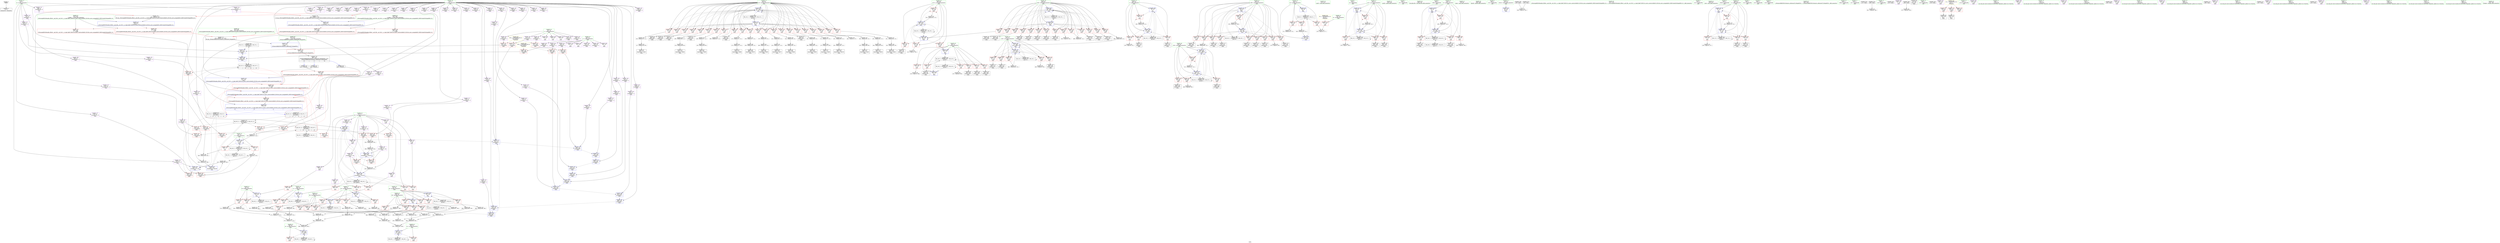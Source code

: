 digraph "SVFG" {
	label="SVFG";

	Node0x558bcc803630 [shape=record,color=grey,label="{NodeID: 0\nNullPtr}"];
	Node0x558bcc803630 -> Node0x558bcc838d00[style=solid];
	Node0x558bcc87eb70 [shape=record,color=black,label="{NodeID: 609\nMR_52V_2 = PHI(MR_52V_6, MR_52V_1, )\npts\{70000 \}\n}"];
	Node0x558bcc87eb70 -> Node0x558bcc84b960[style=dashed];
	Node0x558bcc87eb70 -> Node0x558bcc883140[style=dashed];
	Node0x558bcc859990 [shape=record,color=grey,label="{NodeID: 526\n216 = Binary(215, 131, )\n}"];
	Node0x558bcc859990 -> Node0x558bcc859810[style=solid];
	Node0x558bcc84ab90 [shape=record,color=red,label="{NodeID: 360\n655\<--652\n\<--call\n_ZSt4swapIdENSt9enable_ifIXsr6__and_ISt6__not_ISt15__is_tuple_likeIT_EESt21is_move_constructibleIS3_ESt18is_move_assignableIS3_EEE5valueEvE4typeERS3_SC_\n}"];
	Node0x558bcc84ab90 -> Node0x558bcc841f50[style=solid];
	Node0x558bcc846820 [shape=record,color=red,label="{NodeID: 277\n342\<--68\n\<--j110\nmain\n}"];
	Node0x558bcc846820 -> Node0x558bcc843b10[style=solid];
	Node0x558bcc83a660 [shape=record,color=purple,label="{NodeID: 194\n224\<--16\n\<--x\nmain\n}"];
	Node0x558bcc837820 [shape=record,color=black,label="{NodeID: 111\n423\<--422\nidxprom169\<--\nmain\n}"];
	Node0x558bcc808850 [shape=record,color=green,label="{NodeID: 28\n8\<--15\nres\<--res_field_insensitive\nGlob }"];
	Node0x558bcc808850 -> Node0x558bcc83f920[style=solid];
	Node0x558bcc808850 -> Node0x558bcc83f9f0[style=solid];
	Node0x558bcc808850 -> Node0x558bcc83fac0[style=solid];
	Node0x558bcc808850 -> Node0x558bcc83fb90[style=solid];
	Node0x558bcc808850 -> Node0x558bcc83fc60[style=solid];
	Node0x558bcc808850 -> Node0x558bcc83fd30[style=solid];
	Node0x558bcc808850 -> Node0x558bcc83fe00[style=solid];
	Node0x558bcc808850 -> Node0x558bcc83fed0[style=solid];
	Node0x558bcc808850 -> Node0x558bcc83ffa0[style=solid];
	Node0x558bcc808850 -> Node0x558bcc840070[style=solid];
	Node0x558bcc85c390 [shape=record,color=grey,label="{NodeID: 554\n130 = cmp(129, 131, )\n}"];
	Node0x558bcc840620 [shape=record,color=blue,label="{NodeID: 388\n68\<--309\nj110\<--\nmain\n}"];
	Node0x558bcc840620 -> Node0x558bcc8465b0[style=dashed];
	Node0x558bcc840620 -> Node0x558bcc846680[style=dashed];
	Node0x558bcc840620 -> Node0x558bcc846750[style=dashed];
	Node0x558bcc840620 -> Node0x558bcc846820[style=dashed];
	Node0x558bcc840620 -> Node0x558bcc840620[style=dashed];
	Node0x558bcc840620 -> Node0x558bcc8407c0[style=dashed];
	Node0x558bcc840620 -> Node0x558bcc879330[style=dashed];
	Node0x558bcc847ee0 [shape=record,color=red,label="{NodeID: 305\n499\<--80\n\<--j204\nmain\n}"];
	Node0x558bcc847ee0 -> Node0x558bcc83c930[style=solid];
	Node0x558bcc83bd20 [shape=record,color=red,label="{NodeID: 222\n120\<--56\n\<--tn\nmain\n}"];
	Node0x558bcc83bd20 -> Node0x558bcc842310[style=solid];
	Node0x558bcc83d7d0 [shape=record,color=purple,label="{NodeID: 139\n242\<--4\narrayidx68\<--a\nmain\n}"];
	Node0x558bcc8382c0 [shape=record,color=green,label="{NodeID: 56\n112\<--113\nscanf\<--scanf_field_insensitive\n}"];
	Node0x558bcc857110 [shape=record,color=grey,label="{NodeID: 499\n266 = Binary(265, 122, )\n}"];
	Node0x558bcc857110 -> Node0x558bcc839fe0[style=solid];
	Node0x558bcc841ce0 [shape=record,color=blue,label="{NodeID: 416\n56\<--620\ntn\<--inc267\nmain\n}"];
	Node0x558bcc841ce0 -> Node0x558bcc877530[style=dashed];
	Node0x558bcc8495a0 [shape=record,color=red,label="{NodeID: 333\n249\<--248\n\<--arrayidx71\nmain\n}"];
	Node0x558bcc8495a0 -> Node0x558bcc84bb00[style=solid];
	Node0x558bcc845230 [shape=record,color=red,label="{NodeID: 250\n278\<--62\n\<--i20\nmain\n}"];
	Node0x558bcc845230 -> Node0x558bcc85b010[style=solid];
	Node0x558bcc83ee90 [shape=record,color=purple,label="{NodeID: 167\n449\<--4\narrayidx183\<--a\nmain\n}"];
	Node0x558bcc839b00 [shape=record,color=black,label="{NodeID: 84\n230\<--229\nidxprom61\<--add60\nmain\n}"];
	Node0x558bcc82e560 [shape=record,color=green,label="{NodeID: 1\n24\<--1\n.str\<--dummyObj\nGlob }"];
	Node0x558bcc87f040 [shape=record,color=black,label="{NodeID: 610\nMR_54V_2 = PHI(MR_54V_3, MR_54V_1, )\npts\{150000 \}\n}"];
	Node0x558bcc87f040 -> Node0x558bcc84a370[style=dashed];
	Node0x558bcc87f040 -> Node0x558bcc84a440[style=dashed];
	Node0x558bcc87f040 -> Node0x558bcc84a510[style=dashed];
	Node0x558bcc87f040 -> Node0x558bcc84a5e0[style=dashed];
	Node0x558bcc87f040 -> Node0x558bcc84a6b0[style=dashed];
	Node0x558bcc87f040 -> Node0x558bcc84a780[style=dashed];
	Node0x558bcc87f040 -> Node0x558bcc841180[style=dashed];
	Node0x558bcc87f040 -> Node0x558bcc87f040[style=dashed];
	Node0x558bcc859b10 [shape=record,color=grey,label="{NodeID: 527\n201 = Binary(200, 131, )\n}"];
	Node0x558bcc859b10 -> Node0x558bcc859c90[style=solid];
	Node0x558bcc84ac60 [shape=record,color=red,label="{NodeID: 361\n659\<--658\n\<--call1\n_ZSt4swapIdENSt9enable_ifIXsr6__and_ISt6__not_ISt15__is_tuple_likeIT_EESt21is_move_constructibleIS3_ESt18is_move_assignableIS3_EEE5valueEvE4typeERS3_SC_\n}"];
	Node0x558bcc84ac60 -> Node0x558bcc842020[style=solid];
	Node0x558bcc8468f0 [shape=record,color=red,label="{NodeID: 278\n377\<--70\n\<--j141\nmain\n}"];
	Node0x558bcc8468f0 -> Node0x558bcc85d110[style=solid];
	Node0x558bcc83a730 [shape=record,color=purple,label="{NodeID: 195\n225\<--16\narrayidx58\<--x\nmain\n}"];
	Node0x558bcc83a730 -> Node0x558bcc849400[style=solid];
	Node0x558bcc8378f0 [shape=record,color=black,label="{NodeID: 112\n428\<--427\nidxprom172\<--\nmain\n}"];
	Node0x558bcc808950 [shape=record,color=green,label="{NodeID: 29\n16\<--19\nx\<--x_field_insensitive\nGlob }"];
	Node0x558bcc808950 -> Node0x558bcc840140[style=solid];
	Node0x558bcc808950 -> Node0x558bcc840210[style=solid];
	Node0x558bcc808950 -> Node0x558bcc83a4c0[style=solid];
	Node0x558bcc808950 -> Node0x558bcc83a590[style=solid];
	Node0x558bcc808950 -> Node0x558bcc83a660[style=solid];
	Node0x558bcc808950 -> Node0x558bcc83a730[style=solid];
	Node0x558bcc808950 -> Node0x558bcc83a800[style=solid];
	Node0x558bcc808950 -> Node0x558bcc83a8d0[style=solid];
	Node0x558bcc85c510 [shape=record,color=grey,label="{NodeID: 555\n166 = cmp(165, 137, )\n}"];
	Node0x558bcc8406f0 [shape=record,color=blue,label="{NodeID: 389\n66\<--338\nq\<--\nmain\n}"];
	Node0x558bcc8406f0 -> Node0x558bcc875230[style=dashed];
	Node0x558bcc847fb0 [shape=record,color=red,label="{NodeID: 306\n511\<--80\n\<--j204\nmain\n}"];
	Node0x558bcc847fb0 -> Node0x558bcc858910[style=solid];
	Node0x558bcc83bdf0 [shape=record,color=red,label="{NodeID: 223\n619\<--56\n\<--tn\nmain\n}"];
	Node0x558bcc83bdf0 -> Node0x558bcc859210[style=solid];
	Node0x558bcc83d8a0 [shape=record,color=purple,label="{NodeID: 140\n243\<--4\narrayidx69\<--a\nmain\n}"];
	Node0x558bcc83d8a0 -> Node0x558bcc84ba30[style=solid];
	Node0x558bcc8383c0 [shape=record,color=green,label="{NodeID: 57\n125\<--126\nprintf\<--printf_field_insensitive\n}"];
	Node0x558bcc857290 [shape=record,color=grey,label="{NodeID: 500\n589 = Binary(588, 199, )\n}"];
	Node0x558bcc857290 -> Node0x558bcc857710[style=solid];
	Node0x558bcc841db0 [shape=record,color=blue,label="{NodeID: 417\n643\<--641\n__a.addr\<--__a\n_ZSt4swapIdENSt9enable_ifIXsr6__and_ISt6__not_ISt15__is_tuple_likeIT_EESt21is_move_constructibleIS3_ESt18is_move_assignableIS3_EEE5valueEvE4typeERS3_SC_\n}"];
	Node0x558bcc841db0 -> Node0x558bcc84a850[style=dashed];
	Node0x558bcc841db0 -> Node0x558bcc84a920[style=dashed];
	Node0x558bcc849670 [shape=record,color=red,label="{NodeID: 334\n289\<--288\n\<--arrayidx98\nmain\n}"];
	Node0x558bcc849670 -> Node0x558bcc8402e0[style=solid];
	Node0x558bcc845300 [shape=record,color=red,label="{NodeID: 251\n285\<--62\n\<--i20\nmain\n}"];
	Node0x558bcc845300 -> Node0x558bcc83a250[style=solid];
	Node0x558bcc83ef60 [shape=record,color=purple,label="{NodeID: 168\n452\<--4\narrayidx185\<--a\nmain\n}"];
	Node0x558bcc83ef60 -> Node0x558bcc849dc0[style=solid];
	Node0x558bcc83ef60 -> Node0x558bcc840d70[style=solid];
	Node0x558bcc839bd0 [shape=record,color=black,label="{NodeID: 85\n234\<--233\nidxprom63\<--\nmain\n}"];
	Node0x558bcc807280 [shape=record,color=green,label="{NodeID: 2\n26\<--1\n.str.1\<--dummyObj\nGlob }"];
	Node0x558bcc859c90 [shape=record,color=grey,label="{NodeID: 528\n202 = Binary(201, 99, )\n}"];
	Node0x558bcc859c90 -> Node0x558bcc8397c0[style=solid];
	Node0x558bcc84ad30 [shape=record,color=red,label="{NodeID: 362\n663\<--662\n\<--call2\n_ZSt4swapIdENSt9enable_ifIXsr6__and_ISt6__not_ISt15__is_tuple_likeIT_EESt21is_move_constructibleIS3_ESt18is_move_assignableIS3_EEE5valueEvE4typeERS3_SC_\n}"];
	Node0x558bcc84ad30 -> Node0x558bcc8420f0[style=solid];
	Node0x558bcc8469c0 [shape=record,color=red,label="{NodeID: 279\n383\<--70\n\<--j141\nmain\n}"];
	Node0x558bcc8469c0 -> Node0x558bcc837270[style=solid];
	Node0x558bcc83a800 [shape=record,color=purple,label="{NodeID: 196\n235\<--16\n\<--x\nmain\n}"];
	Node0x558bcc8379c0 [shape=record,color=black,label="{NodeID: 113\n440\<--439\nidxprom177\<--\nmain\n}"];
	Node0x558bcc808a50 [shape=record,color=green,label="{NodeID: 30\n20\<--23\ny\<--y_field_insensitive\nGlob }"];
	Node0x558bcc808a50 -> Node0x558bcc83a9a0[style=solid];
	Node0x558bcc808a50 -> Node0x558bcc83aa70[style=solid];
	Node0x558bcc808a50 -> Node0x558bcc83ab40[style=solid];
	Node0x558bcc808a50 -> Node0x558bcc83ac10[style=solid];
	Node0x558bcc808a50 -> Node0x558bcc83ace0[style=solid];
	Node0x558bcc808a50 -> Node0x558bcc83adb0[style=solid];
	Node0x558bcc808a50 -> Node0x558bcc83ae80[style=solid];
	Node0x558bcc808a50 -> Node0x558bcc83af50[style=solid];
	Node0x558bcc85c690 [shape=record,color=grey,label="{NodeID: 556\n347 = cmp(346, 308, )\n}"];
	Node0x558bcc852a00 [shape=record,color=grey,label="{NodeID: 473\n571 = Binary(567, 570, )\n}"];
	Node0x558bcc852a00 -> Node0x558bcc85bd90[style=solid];
	Node0x558bcc8407c0 [shape=record,color=blue,label="{NodeID: 390\n68\<--343\nj110\<--inc125\nmain\n}"];
	Node0x558bcc8407c0 -> Node0x558bcc8465b0[style=dashed];
	Node0x558bcc8407c0 -> Node0x558bcc846680[style=dashed];
	Node0x558bcc8407c0 -> Node0x558bcc846750[style=dashed];
	Node0x558bcc8407c0 -> Node0x558bcc846820[style=dashed];
	Node0x558bcc8407c0 -> Node0x558bcc840620[style=dashed];
	Node0x558bcc8407c0 -> Node0x558bcc8407c0[style=dashed];
	Node0x558bcc8407c0 -> Node0x558bcc879330[style=dashed];
	Node0x558bcc848080 [shape=record,color=red,label="{NodeID: 307\n551\<--82\n\<--aa\nmain\n}"];
	Node0x558bcc848080 -> Node0x558bcc842f10[style=solid];
	Node0x558bcc83bec0 [shape=record,color=red,label="{NodeID: 224\n129\<--58\n\<--i\nmain\n}"];
	Node0x558bcc83bec0 -> Node0x558bcc85c390[style=solid];
	Node0x558bcc83d970 [shape=record,color=purple,label="{NodeID: 141\n254\<--4\narrayidx75\<--a\nmain\n}"];
	Node0x558bcc8384c0 [shape=record,color=green,label="{NodeID: 58\n326\<--327\nllvm.fabs.f64\<--llvm.fabs.f64_field_insensitive\n}"];
	Node0x558bcc857410 [shape=record,color=grey,label="{NodeID: 501\n591 = Binary(568, 590, )\n}"];
	Node0x558bcc857410 -> Node0x558bcc857710[style=solid];
	Node0x558bcc841e80 [shape=record,color=blue,label="{NodeID: 418\n645\<--642\n__b.addr\<--__b\n_ZSt4swapIdENSt9enable_ifIXsr6__and_ISt6__not_ISt15__is_tuple_likeIT_EESt21is_move_constructibleIS3_ESt18is_move_assignableIS3_EEE5valueEvE4typeERS3_SC_\n}"];
	Node0x558bcc841e80 -> Node0x558bcc84a9f0[style=dashed];
	Node0x558bcc841e80 -> Node0x558bcc84aac0[style=dashed];
	Node0x558bcc849740 [shape=record,color=red,label="{NodeID: 335\n324\<--323\n\<--arrayidx118\nmain\n}"];
	Node0x558bcc8453d0 [shape=record,color=red,label="{NodeID: 252\n290\<--62\n\<--i20\nmain\n}"];
	Node0x558bcc8453d0 -> Node0x558bcc85a410[style=solid];
	Node0x558bcc83f030 [shape=record,color=purple,label="{NodeID: 169\n498\<--4\narrayidx212\<--a\nmain\n}"];
	Node0x558bcc839ca0 [shape=record,color=black,label="{NodeID: 86\n241\<--240\nidxprom67\<--add66\nmain\n}"];
	Node0x558bcc802c10 [shape=record,color=green,label="{NodeID: 3\n28\<--1\nstdin\<--dummyObj\nGlob }"];
	Node0x558bcc87fa40 [shape=record,color=black,label="{NodeID: 612\nMR_50V_18 = PHI(MR_50V_19, MR_50V_17, )\npts\{50000 \}\n|{|<s4>11|<s5>11|<s6>11}}"];
	Node0x558bcc87fa40 -> Node0x558bcc8499b0[style=dashed];
	Node0x558bcc87fa40 -> Node0x558bcc849a80[style=dashed];
	Node0x558bcc87fa40 -> Node0x558bcc873930[style=dashed];
	Node0x558bcc87fa40 -> Node0x558bcc882c40[style=dashed];
	Node0x558bcc87fa40:s4 -> Node0x558bcc84ab90[style=dashed,color=red];
	Node0x558bcc87fa40:s5 -> Node0x558bcc84ac60[style=dashed,color=red];
	Node0x558bcc87fa40:s6 -> Node0x558bcc842020[style=dashed,color=red];
	Node0x558bcc859e10 [shape=record,color=grey,label="{NodeID: 529\n240 = Binary(239, 122, )\n}"];
	Node0x558bcc859e10 -> Node0x558bcc839ca0[style=solid];
	Node0x558bcc84ae00 [shape=record,color=red,label="{NodeID: 363\n674\<--671\n\<--__t.addr\n_ZSt4moveIRdEONSt16remove_referenceIT_E4typeEOS2_\n}"];
	Node0x558bcc84ae00 -> Node0x558bcc83cd40[style=solid];
	Node0x558bcc846a90 [shape=record,color=red,label="{NodeID: 280\n389\<--70\n\<--j141\nmain\n}"];
	Node0x558bcc846a90 -> Node0x558bcc837410[style=solid];
	Node0x558bcc83a8d0 [shape=record,color=purple,label="{NodeID: 197\n236\<--16\narrayidx64\<--x\nmain\n}"];
	Node0x558bcc83a8d0 -> Node0x558bcc8494d0[style=solid];
	Node0x558bcc837a90 [shape=record,color=black,label="{NodeID: 114\n443\<--442\nidxprom179\<--\nmain\n}"];
	Node0x558bcc808b50 [shape=record,color=green,label="{NodeID: 31\n49\<--50\nmain\<--main_field_insensitive\n}"];
	Node0x558bcc85c810 [shape=record,color=grey,label="{NodeID: 557\n436 = cmp(435, 305, )\n}"];
	Node0x558bcc852b80 [shape=record,color=grey,label="{NodeID: 474\n570 = Binary(569, 199, )\n}"];
	Node0x558bcc852b80 -> Node0x558bcc852a00[style=solid];
	Node0x558bcc840890 [shape=record,color=blue,label="{NodeID: 391\n70\<--99\nj141\<--\nmain\n}"];
	Node0x558bcc840890 -> Node0x558bcc8468f0[style=dashed];
	Node0x558bcc840890 -> Node0x558bcc8469c0[style=dashed];
	Node0x558bcc840890 -> Node0x558bcc846a90[style=dashed];
	Node0x558bcc840890 -> Node0x558bcc846b60[style=dashed];
	Node0x558bcc840890 -> Node0x558bcc840890[style=dashed];
	Node0x558bcc840890 -> Node0x558bcc840960[style=dashed];
	Node0x558bcc840890 -> Node0x558bcc879830[style=dashed];
	Node0x558bcc848150 [shape=record,color=red,label="{NodeID: 308\n577\<--82\n\<--aa\nmain\n}"];
	Node0x558bcc848150 -> Node0x558bcc85ab90[style=solid];
	Node0x558bcc83bf90 [shape=record,color=red,label="{NodeID: 225\n139\<--58\n\<--i\nmain\n}"];
	Node0x558bcc83bf90 -> Node0x558bcc839070[style=solid];
	Node0x558bcc83da40 [shape=record,color=purple,label="{NodeID: 142\n255\<--4\narrayidx76\<--a\nmain\n}"];
	Node0x558bcc83da40 -> Node0x558bcc84bb00[style=solid];
	Node0x558bcc8385c0 [shape=record,color=green,label="{NodeID: 59\n363\<--364\nfprintf\<--fprintf_field_insensitive\n}"];
	Node0x558bcc857590 [shape=record,color=grey,label="{NodeID: 502\n229 = Binary(228, 99, )\n}"];
	Node0x558bcc857590 -> Node0x558bcc839b00[style=solid];
	Node0x558bcc841f50 [shape=record,color=blue,label="{NodeID: 419\n647\<--655\n__tmp\<--\n_ZSt4swapIdENSt9enable_ifIXsr6__and_ISt6__not_ISt15__is_tuple_likeIT_EESt21is_move_constructibleIS3_ESt18is_move_assignableIS3_EEE5valueEvE4typeERS3_SC_\n}"];
	Node0x558bcc841f50 -> Node0x558bcc84ac60[style=dashed];
	Node0x558bcc841f50 -> Node0x558bcc84ad30[style=dashed];
	Node0x558bcc849810 [shape=record,color=red,label="{NodeID: 336\n334\<--333\n\<--arrayidx122\nmain\n}"];
	Node0x558bcc8454a0 [shape=record,color=red,label="{NodeID: 253\n297\<--62\n\<--i20\nmain\n}"];
	Node0x558bcc8454a0 -> Node0x558bcc85a110[style=solid];
	Node0x558bcc83f100 [shape=record,color=purple,label="{NodeID: 170\n501\<--4\narrayidx214\<--a\nmain\n}"];
	Node0x558bcc83f100 -> Node0x558bcc84a030[style=solid];
	Node0x558bcc839d70 [shape=record,color=black,label="{NodeID: 87\n246\<--245\nidxprom70\<--\nmain\n}"];
	Node0x558bcc802ca0 [shape=record,color=green,label="{NodeID: 4\n29\<--1\n.str.2\<--dummyObj\nGlob }"];
	Node0x558bcc87ff40 [shape=record,color=black,label="{NodeID: 613\nMR_52V_8 = PHI(MR_52V_9, MR_52V_7, )\npts\{70000 \}\n|{|<s4>11|<s5>11|<s6>11}}"];
	Node0x558bcc87ff40 -> Node0x558bcc849b50[style=dashed];
	Node0x558bcc87ff40 -> Node0x558bcc849c20[style=dashed];
	Node0x558bcc87ff40 -> Node0x558bcc840bd0[style=dashed];
	Node0x558bcc87ff40 -> Node0x558bcc883140[style=dashed];
	Node0x558bcc87ff40:s4 -> Node0x558bcc84ab90[style=dashed,color=red];
	Node0x558bcc87ff40:s5 -> Node0x558bcc84ac60[style=dashed,color=red];
	Node0x558bcc87ff40:s6 -> Node0x558bcc842020[style=dashed,color=red];
	Node0x558bcc859f90 [shape=record,color=grey,label="{NodeID: 530\n239 = Binary(238, 131, )\n}"];
	Node0x558bcc859f90 -> Node0x558bcc859e10[style=solid];
	Node0x558bcc84aed0 [shape=record,color=blue,label="{NodeID: 364\n52\<--99\nretval\<--\nmain\n}"];
	Node0x558bcc846b60 [shape=record,color=red,label="{NodeID: 281\n394\<--70\n\<--j141\nmain\n}"];
	Node0x558bcc846b60 -> Node0x558bcc859390[style=solid];
	Node0x558bcc83a9a0 [shape=record,color=purple,label="{NodeID: 198\n147\<--20\narrayidx13\<--y\nmain\n}"];
	Node0x558bcc837b60 [shape=record,color=black,label="{NodeID: 115\n448\<--447\nidxprom182\<--\nmain\n}"];
	Node0x558bcc808c50 [shape=record,color=green,label="{NodeID: 32\n52\<--53\nretval\<--retval_field_insensitive\nmain\n}"];
	Node0x558bcc808c50 -> Node0x558bcc84aed0[style=solid];
	Node0x558bcc85c990 [shape=record,color=grey,label="{NodeID: 558\n336 = cmp(325, 335, )\n}"];
	Node0x558bcc852d00 [shape=record,color=grey,label="{NodeID: 475\n463 = Binary(462, 122, )\n}"];
	Node0x558bcc852d00 -> Node0x558bcc840f10[style=solid];
	Node0x558bcc840960 [shape=record,color=blue,label="{NodeID: 392\n70\<--395\nj141\<--inc154\nmain\n}"];
	Node0x558bcc840960 -> Node0x558bcc8468f0[style=dashed];
	Node0x558bcc840960 -> Node0x558bcc8469c0[style=dashed];
	Node0x558bcc840960 -> Node0x558bcc846a90[style=dashed];
	Node0x558bcc840960 -> Node0x558bcc846b60[style=dashed];
	Node0x558bcc840960 -> Node0x558bcc840890[style=dashed];
	Node0x558bcc840960 -> Node0x558bcc840960[style=dashed];
	Node0x558bcc840960 -> Node0x558bcc879830[style=dashed];
	Node0x558bcc848220 [shape=record,color=red,label="{NodeID: 309\n588\<--82\n\<--aa\nmain\n}"];
	Node0x558bcc848220 -> Node0x558bcc857290[style=solid];
	Node0x558bcc83c060 [shape=record,color=red,label="{NodeID: 226\n145\<--58\n\<--i\nmain\n}"];
	Node0x558bcc83c060 -> Node0x558bcc839210[style=solid];
	Node0x558bcc83db10 [shape=record,color=purple,label="{NodeID: 143\n261\<--4\narrayidx80\<--a\nmain\n}"];
	Node0x558bcc8386c0 [shape=record,color=green,label="{NodeID: 60\n373\<--374\n_ZSt4swapIdENSt9enable_ifIXsr6__and_ISt6__not_ISt15__is_tuple_likeIT_EESt21is_move_constructibleIS3_ESt18is_move_assignableIS3_EEE5valueEvE4typeERS3_SC_\<--_ZSt4swapIdENSt9enable_ifIXsr6__and_ISt6__not_ISt15__is_tuple_likeIT_EESt21is_move_constructibleIS3_ESt18is_move_assignableIS3_EEE5valueEvE4typeERS3_SC__field_insensitive\n}"];
	Node0x558bcc857710 [shape=record,color=grey,label="{NodeID: 503\n592 = Binary(589, 591, )\n}"];
	Node0x558bcc857710 -> Node0x558bcc857e90[style=solid];
	Node0x558bcc842020 [shape=record,color=blue,label="{NodeID: 420\n660\<--659\n\<--\n_ZSt4swapIdENSt9enable_ifIXsr6__and_ISt6__not_ISt15__is_tuple_likeIT_EESt21is_move_constructibleIS3_ESt18is_move_assignableIS3_EEE5valueEvE4typeERS3_SC_\n}"];
	Node0x558bcc842020 -> Node0x558bcc84ad30[style=dashed];
	Node0x558bcc842020 -> Node0x558bcc8420f0[style=dashed];
	Node0x558bcc8498e0 [shape=record,color=red,label="{NodeID: 337\n355\<--354\n\<--arrayidx132\nmain\n}"];
	Node0x558bcc845570 [shape=record,color=red,label="{NodeID: 254\n303\<--64\n\<--i106\nmain\n}"];
	Node0x558bcc845570 -> Node0x558bcc85ce10[style=solid];
	Node0x558bcc83f1d0 [shape=record,color=purple,label="{NodeID: 171\n517\<--4\narrayidx223\<--a\nmain\n}"];
	Node0x558bcc839e40 [shape=record,color=black,label="{NodeID: 88\n253\<--252\nidxprom74\<--add73\nmain\n}"];
	Node0x558bcc803350 [shape=record,color=green,label="{NodeID: 5\n31\<--1\n.str.3\<--dummyObj\nGlob }"];
	Node0x558bcc85a110 [shape=record,color=grey,label="{NodeID: 531\n298 = Binary(297, 122, )\n}"];
	Node0x558bcc85a110 -> Node0x558bcc8403b0[style=solid];
	Node0x558bcc84afa0 [shape=record,color=blue,label="{NodeID: 365\n56\<--99\ntn\<--\nmain\n}"];
	Node0x558bcc84afa0 -> Node0x558bcc877530[style=dashed];
	Node0x558bcc846c30 [shape=record,color=red,label="{NodeID: 282\n402\<--72\n\<--j156\nmain\n}"];
	Node0x558bcc846c30 -> Node0x558bcc85cc90[style=solid];
	Node0x558bcc83aa70 [shape=record,color=purple,label="{NodeID: 199\n150\<--20\narrayidx15\<--y\nmain\n}"];
	Node0x558bcc83c520 [shape=record,color=black,label="{NodeID: 116\n451\<--450\nidxprom184\<--\nmain\n}"];
	Node0x558bcc808d20 [shape=record,color=green,label="{NodeID: 33\n54\<--55\nnt\<--nt_field_insensitive\nmain\n}"];
	Node0x558bcc808d20 -> Node0x558bcc83bb80[style=solid];
	Node0x558bcc85cb10 [shape=record,color=grey,label="{NodeID: 559\n313 = cmp(312, 305, )\n}"];
	Node0x558bcc842310 [shape=record,color=grey,label="{NodeID: 476\n121 = Binary(120, 122, )\n}"];
	Node0x558bcc840a30 [shape=record,color=blue,label="{NodeID: 393\n72\<--399\nj156\<--add157\nmain\n}"];
	Node0x558bcc840a30 -> Node0x558bcc846c30[style=dashed];
	Node0x558bcc840a30 -> Node0x558bcc846d00[style=dashed];
	Node0x558bcc840a30 -> Node0x558bcc846dd0[style=dashed];
	Node0x558bcc840a30 -> Node0x558bcc846ea0[style=dashed];
	Node0x558bcc840a30 -> Node0x558bcc846f70[style=dashed];
	Node0x558bcc840a30 -> Node0x558bcc840a30[style=dashed];
	Node0x558bcc840a30 -> Node0x558bcc840f10[style=dashed];
	Node0x558bcc840a30 -> Node0x558bcc879d30[style=dashed];
	Node0x558bcc8482f0 [shape=record,color=red,label="{NodeID: 310\n598\<--82\n\<--aa\nmain\n}"];
	Node0x558bcc8482f0 -> Node0x558bcc858190[style=solid];
	Node0x558bcc83c130 [shape=record,color=red,label="{NodeID: 227\n159\<--58\n\<--i\nmain\n}"];
	Node0x558bcc83c130 -> Node0x558bcc842910[style=solid];
	Node0x558bcc83dbe0 [shape=record,color=purple,label="{NodeID: 144\n262\<--4\narrayidx81\<--a\nmain\n}"];
	Node0x558bcc83dbe0 -> Node0x558bcc84bbd0[style=solid];
	Node0x558bcc8387c0 [shape=record,color=green,label="{NodeID: 61\n616\<--617\nputs\<--puts_field_insensitive\n}"];
	Node0x558bcc877530 [shape=record,color=black,label="{NodeID: 587\nMR_8V_3 = PHI(MR_8V_4, MR_8V_2, )\npts\{57 \}\n}"];
	Node0x558bcc877530 -> Node0x558bcc83bc50[style=dashed];
	Node0x558bcc877530 -> Node0x558bcc83bd20[style=dashed];
	Node0x558bcc877530 -> Node0x558bcc83bdf0[style=dashed];
	Node0x558bcc877530 -> Node0x558bcc841ce0[style=dashed];
	Node0x558bcc857890 [shape=record,color=grey,label="{NodeID: 504\n175 = Binary(174, 99, )\n}"];
	Node0x558bcc857890 -> Node0x558bcc839480[style=solid];
	Node0x558bcc8420f0 [shape=record,color=blue,label="{NodeID: 421\n664\<--663\n\<--\n_ZSt4swapIdENSt9enable_ifIXsr6__and_ISt6__not_ISt15__is_tuple_likeIT_EESt21is_move_constructibleIS3_ESt18is_move_assignableIS3_EEE5valueEvE4typeERS3_SC_\n|{<s0>10|<s1>10|<s2>11|<s3>11}}"];
	Node0x558bcc8420f0:s0 -> Node0x558bcc87fa40[style=dashed,color=blue];
	Node0x558bcc8420f0:s1 -> Node0x558bcc87ff40[style=dashed,color=blue];
	Node0x558bcc8420f0:s2 -> Node0x558bcc87fa40[style=dashed,color=blue];
	Node0x558bcc8420f0:s3 -> Node0x558bcc87ff40[style=dashed,color=blue];
	Node0x558bcc8499b0 [shape=record,color=red,label="{NodeID: 338\n411\<--410\n\<--arrayidx164\nmain\n}"];
	Node0x558bcc8499b0 -> Node0x558bcc858310[style=solid];
	Node0x558bcc845640 [shape=record,color=red,label="{NodeID: 255\n309\<--64\n\<--i106\nmain\n}"];
	Node0x558bcc845640 -> Node0x558bcc840620[style=solid];
	Node0x558bcc83f2a0 [shape=record,color=purple,label="{NodeID: 172\n520\<--4\narrayidx225\<--a\nmain\n}"];
	Node0x558bcc83f2a0 -> Node0x558bcc84a1d0[style=solid];
	Node0x558bcc839f10 [shape=record,color=black,label="{NodeID: 89\n260\<--259\nidxprom79\<--add78\nmain\n}"];
	Node0x558bcc8033e0 [shape=record,color=green,label="{NodeID: 6\n33\<--1\nstdout\<--dummyObj\nGlob }"];
	Node0x558bcc85a290 [shape=record,color=grey,label="{NodeID: 532\n292 = Binary(291, 122, )\n}"];
	Node0x558bcc85a290 -> Node0x558bcc83a320[style=solid];
	Node0x558bcc84b070 [shape=record,color=blue,label="{NodeID: 366\n58\<--99\ni\<--\nmain\n}"];
	Node0x558bcc84b070 -> Node0x558bcc83bec0[style=dashed];
	Node0x558bcc84b070 -> Node0x558bcc83bf90[style=dashed];
	Node0x558bcc84b070 -> Node0x558bcc83c060[style=dashed];
	Node0x558bcc84b070 -> Node0x558bcc83c130[style=dashed];
	Node0x558bcc84b070 -> Node0x558bcc84b2e0[style=dashed];
	Node0x558bcc84b070 -> Node0x558bcc877a30[style=dashed];
	Node0x558bcc846d00 [shape=record,color=red,label="{NodeID: 283\n405\<--72\n\<--j156\nmain\n}"];
	Node0x558bcc846d00 -> Node0x558bcc8374e0[style=solid];
	Node0x558bcc83ab40 [shape=record,color=purple,label="{NodeID: 200\n182\<--20\n\<--y\nmain\n}"];
	Node0x558bcc83c5f0 [shape=record,color=black,label="{NodeID: 117\n478\<--477\nidxprom200\<--\nmain\n}"];
	Node0x558bcc808df0 [shape=record,color=green,label="{NodeID: 34\n56\<--57\ntn\<--tn_field_insensitive\nmain\n}"];
	Node0x558bcc808df0 -> Node0x558bcc83bc50[style=solid];
	Node0x558bcc808df0 -> Node0x558bcc83bd20[style=solid];
	Node0x558bcc808df0 -> Node0x558bcc83bdf0[style=solid];
	Node0x558bcc808df0 -> Node0x558bcc84afa0[style=solid];
	Node0x558bcc808df0 -> Node0x558bcc841ce0[style=solid];
	Node0x558bcc85cc90 [shape=record,color=grey,label="{NodeID: 560\n403 = cmp(402, 305, )\n}"];
	Node0x558bcc842490 [shape=record,color=grey,label="{NodeID: 477\n468 = Binary(467, 122, )\n}"];
	Node0x558bcc842490 -> Node0x558bcc840fe0[style=solid];
	Node0x558bcc840b00 [shape=record,color=blue,label="{NodeID: 394\n74\<--419\nc\<--div\nmain\n}"];
	Node0x558bcc840b00 -> Node0x558bcc847040[style=dashed];
	Node0x558bcc840b00 -> Node0x558bcc847110[style=dashed];
	Node0x558bcc840b00 -> Node0x558bcc840b00[style=dashed];
	Node0x558bcc840b00 -> Node0x558bcc882240[style=dashed];
	Node0x558bcc8483c0 [shape=record,color=red,label="{NodeID: 311\n556\<--84\n\<--bb\nmain\n}"];
	Node0x558bcc8483c0 -> Node0x558bcc85b790[style=solid];
	Node0x558bcc83c200 [shape=record,color=red,label="{NodeID: 228\n135\<--60\n\<--j\nmain\n}"];
	Node0x558bcc83c200 -> Node0x558bcc85c210[style=solid];
	Node0x558bcc83dcb0 [shape=record,color=purple,label="{NodeID: 145\n268\<--4\narrayidx85\<--a\nmain\n}"];
	Node0x558bcc8388c0 [shape=record,color=green,label="{NodeID: 62\n643\<--644\n__a.addr\<--__a.addr_field_insensitive\n_ZSt4swapIdENSt9enable_ifIXsr6__and_ISt6__not_ISt15__is_tuple_likeIT_EESt21is_move_constructibleIS3_ESt18is_move_assignableIS3_EEE5valueEvE4typeERS3_SC_\n}"];
	Node0x558bcc8388c0 -> Node0x558bcc84a850[style=solid];
	Node0x558bcc8388c0 -> Node0x558bcc84a920[style=solid];
	Node0x558bcc8388c0 -> Node0x558bcc841db0[style=solid];
	Node0x558bcc877a30 [shape=record,color=black,label="{NodeID: 588\nMR_10V_2 = PHI(MR_10V_4, MR_10V_1, )\npts\{59 \}\n}"];
	Node0x558bcc877a30 -> Node0x558bcc84b070[style=dashed];
	Node0x558bcc857a10 [shape=record,color=grey,label="{NodeID: 505\n174 = Binary(173, 131, )\n}"];
	Node0x558bcc857a10 -> Node0x558bcc857890[style=solid];
	Node0x558bcc8421c0 [shape=record,color=blue,label="{NodeID: 422\n671\<--670\n__t.addr\<--__t\n_ZSt4moveIRdEONSt16remove_referenceIT_E4typeEOS2_\n}"];
	Node0x558bcc8421c0 -> Node0x558bcc84ae00[style=dashed];
	Node0x558bcc849a80 [shape=record,color=red,label="{NodeID: 339\n418\<--417\n\<--arrayidx168\nmain\n}"];
	Node0x558bcc849a80 -> Node0x558bcc858310[style=solid];
	Node0x558bcc845710 [shape=record,color=red,label="{NodeID: 256\n321\<--64\n\<--i106\nmain\n}"];
	Node0x558bcc845710 -> Node0x558bcc836bf0[style=solid];
	Node0x558bcc83f370 [shape=record,color=purple,label="{NodeID: 173\n231\<--6\narrayidx62\<--b\nmain\n}"];
	Node0x558bcc83f370 -> Node0x558bcc84b960[style=solid];
	Node0x558bcc839fe0 [shape=record,color=black,label="{NodeID: 90\n267\<--266\nidxprom84\<--add83\nmain\n}"];
	Node0x558bcc803470 [shape=record,color=green,label="{NodeID: 7\n34\<--1\n.str.4\<--dummyObj\nGlob }"];
	Node0x558bcc85a410 [shape=record,color=grey,label="{NodeID: 533\n291 = Binary(290, 131, )\n}"];
	Node0x558bcc85a410 -> Node0x558bcc85a290[style=solid];
	Node0x558bcc84b140 [shape=record,color=blue,label="{NodeID: 367\n60\<--99\nj\<--\nmain\n}"];
	Node0x558bcc84b140 -> Node0x558bcc83c200[style=dashed];
	Node0x558bcc84b140 -> Node0x558bcc83c2d0[style=dashed];
	Node0x558bcc84b140 -> Node0x558bcc83c3a0[style=dashed];
	Node0x558bcc84b140 -> Node0x558bcc844300[style=dashed];
	Node0x558bcc84b140 -> Node0x558bcc84b140[style=dashed];
	Node0x558bcc84b140 -> Node0x558bcc84b210[style=dashed];
	Node0x558bcc84b140 -> Node0x558bcc877f30[style=dashed];
	Node0x558bcc846dd0 [shape=record,color=red,label="{NodeID: 284\n427\<--72\n\<--j156\nmain\n}"];
	Node0x558bcc846dd0 -> Node0x558bcc8378f0[style=solid];
	Node0x558bcc83ac10 [shape=record,color=purple,label="{NodeID: 201\n183\<--20\narrayidx31\<--y\nmain\n}"];
	Node0x558bcc83ac10 -> Node0x558bcc849330[style=solid];
	Node0x558bcc83c6c0 [shape=record,color=black,label="{NodeID: 118\n482\<--481\nidxprom202\<--\nmain\n}"];
	Node0x558bcc808ec0 [shape=record,color=green,label="{NodeID: 35\n58\<--59\ni\<--i_field_insensitive\nmain\n}"];
	Node0x558bcc808ec0 -> Node0x558bcc83bec0[style=solid];
	Node0x558bcc808ec0 -> Node0x558bcc83bf90[style=solid];
	Node0x558bcc808ec0 -> Node0x558bcc83c060[style=solid];
	Node0x558bcc808ec0 -> Node0x558bcc83c130[style=solid];
	Node0x558bcc808ec0 -> Node0x558bcc84b070[style=solid];
	Node0x558bcc808ec0 -> Node0x558bcc84b2e0[style=solid];
	Node0x558bcc85ce10 [shape=record,color=grey,label="{NodeID: 561\n304 = cmp(303, 305, )\n}"];
	Node0x558bcc842610 [shape=record,color=grey,label="{NodeID: 478\n454 = Binary(453, 446, )\n}"];
	Node0x558bcc842610 -> Node0x558bcc840d70[style=solid];
	Node0x558bcc840bd0 [shape=record,color=blue,label="{NodeID: 395\n429\<--431\narrayidx173\<--sub\nmain\n}"];
	Node0x558bcc840bd0 -> Node0x558bcc849b50[style=dashed];
	Node0x558bcc840bd0 -> Node0x558bcc849c20[style=dashed];
	Node0x558bcc840bd0 -> Node0x558bcc840bd0[style=dashed];
	Node0x558bcc840bd0 -> Node0x558bcc883140[style=dashed];
	Node0x558bcc848490 [shape=record,color=red,label="{NodeID: 312\n572\<--84\n\<--bb\nmain\n}"];
	Node0x558bcc848490 -> Node0x558bcc85bc10[style=solid];
	Node0x558bcc83c2d0 [shape=record,color=red,label="{NodeID: 229\n142\<--60\n\<--j\nmain\n}"];
	Node0x558bcc83c2d0 -> Node0x558bcc839140[style=solid];
	Node0x558bcc83dd80 [shape=record,color=purple,label="{NodeID: 146\n269\<--4\narrayidx86\<--a\nmain\n}"];
	Node0x558bcc83dd80 -> Node0x558bcc84bca0[style=solid];
	Node0x558bcc838990 [shape=record,color=green,label="{NodeID: 63\n645\<--646\n__b.addr\<--__b.addr_field_insensitive\n_ZSt4swapIdENSt9enable_ifIXsr6__and_ISt6__not_ISt15__is_tuple_likeIT_EESt21is_move_constructibleIS3_ESt18is_move_assignableIS3_EEE5valueEvE4typeERS3_SC_\n}"];
	Node0x558bcc838990 -> Node0x558bcc84a9f0[style=solid];
	Node0x558bcc838990 -> Node0x558bcc84aac0[style=solid];
	Node0x558bcc838990 -> Node0x558bcc841e80[style=solid];
	Node0x558bcc877f30 [shape=record,color=black,label="{NodeID: 589\nMR_12V_2 = PHI(MR_12V_3, MR_12V_1, )\npts\{61 \}\n}"];
	Node0x558bcc877f30 -> Node0x558bcc84b140[style=dashed];
	Node0x558bcc877f30 -> Node0x558bcc877f30[style=dashed];
	Node0x558bcc857b90 [shape=record,color=grey,label="{NodeID: 506\n194 = Binary(193, 99, )\n}"];
	Node0x558bcc857b90 -> Node0x558bcc8396f0[style=solid];
	Node0x558bcc849b50 [shape=record,color=red,label="{NodeID: 340\n425\<--424\n\<--arrayidx170\nmain\n}"];
	Node0x558bcc849b50 -> Node0x558bcc856e50[style=solid];
	Node0x558bcc8457e0 [shape=record,color=red,label="{NodeID: 257\n331\<--64\n\<--i106\nmain\n}"];
	Node0x558bcc8457e0 -> Node0x558bcc836d90[style=solid];
	Node0x558bcc83f440 [shape=record,color=purple,label="{NodeID: 174\n294\<--6\narrayidx102\<--b\nmain\n}"];
	Node0x558bcc83f440 -> Node0x558bcc8402e0[style=solid];
	Node0x558bcc83a0b0 [shape=record,color=black,label="{NodeID: 91\n274\<--273\nidxprom89\<--add88\nmain\n}"];
	Node0x558bcc803500 [shape=record,color=green,label="{NodeID: 8\n36\<--1\n.str.5\<--dummyObj\nGlob }"];
	Node0x558bcc85a590 [shape=record,color=grey,label="{NodeID: 534\n210 = Binary(209, 99, )\n}"];
	Node0x558bcc85a590 -> Node0x558bcc839890[style=solid];
	Node0x558bcc84b210 [shape=record,color=blue,label="{NodeID: 368\n60\<--155\nj\<--inc\nmain\n}"];
	Node0x558bcc84b210 -> Node0x558bcc83c200[style=dashed];
	Node0x558bcc84b210 -> Node0x558bcc83c2d0[style=dashed];
	Node0x558bcc84b210 -> Node0x558bcc83c3a0[style=dashed];
	Node0x558bcc84b210 -> Node0x558bcc844300[style=dashed];
	Node0x558bcc84b210 -> Node0x558bcc84b140[style=dashed];
	Node0x558bcc84b210 -> Node0x558bcc84b210[style=dashed];
	Node0x558bcc84b210 -> Node0x558bcc877f30[style=dashed];
	Node0x558bcc846ea0 [shape=record,color=red,label="{NodeID: 285\n447\<--72\n\<--j156\nmain\n}"];
	Node0x558bcc846ea0 -> Node0x558bcc837b60[style=solid];
	Node0x558bcc83ace0 [shape=record,color=purple,label="{NodeID: 202\n247\<--20\n\<--y\nmain\n}"];
	Node0x558bcc83c790 [shape=record,color=black,label="{NodeID: 119\n493\<--492\nidxprom209\<--\nmain\n}"];
	Node0x558bcc808f90 [shape=record,color=green,label="{NodeID: 36\n60\<--61\nj\<--j_field_insensitive\nmain\n}"];
	Node0x558bcc808f90 -> Node0x558bcc83c200[style=solid];
	Node0x558bcc808f90 -> Node0x558bcc83c2d0[style=solid];
	Node0x558bcc808f90 -> Node0x558bcc83c3a0[style=solid];
	Node0x558bcc808f90 -> Node0x558bcc844300[style=solid];
	Node0x558bcc808f90 -> Node0x558bcc84b140[style=solid];
	Node0x558bcc808f90 -> Node0x558bcc84b210[style=solid];
	Node0x558bcc85cf90 [shape=record,color=grey,label="{NodeID: 562\n316 = cmp(315, 308, )\n}"];
	Node0x558bcc842790 [shape=record,color=grey,label="{NodeID: 479\n155 = Binary(154, 122, )\n}"];
	Node0x558bcc842790 -> Node0x558bcc84b210[style=solid];
	Node0x558bcc840ca0 [shape=record,color=blue,label="{NodeID: 396\n76\<--99\nk\<--\nmain\n}"];
	Node0x558bcc840ca0 -> Node0x558bcc8471e0[style=dashed];
	Node0x558bcc840ca0 -> Node0x558bcc8472b0[style=dashed];
	Node0x558bcc840ca0 -> Node0x558bcc847380[style=dashed];
	Node0x558bcc840ca0 -> Node0x558bcc847450[style=dashed];
	Node0x558bcc840ca0 -> Node0x558bcc840ca0[style=dashed];
	Node0x558bcc840ca0 -> Node0x558bcc840e40[style=dashed];
	Node0x558bcc840ca0 -> Node0x558bcc882740[style=dashed];
	Node0x558bcc848560 [shape=record,color=red,label="{NodeID: 313\n582\<--84\n\<--bb\nmain\n}"];
	Node0x558bcc848560 -> Node0x558bcc843f90[style=solid];
	Node0x558bcc83c3a0 [shape=record,color=red,label="{NodeID: 230\n148\<--60\n\<--j\nmain\n}"];
	Node0x558bcc83c3a0 -> Node0x558bcc8392e0[style=solid];
	Node0x558bcc83de50 [shape=record,color=purple,label="{NodeID: 147\n275\<--4\narrayidx90\<--a\nmain\n}"];
	Node0x558bcc838a60 [shape=record,color=green,label="{NodeID: 64\n647\<--648\n__tmp\<--__tmp_field_insensitive\n_ZSt4swapIdENSt9enable_ifIXsr6__and_ISt6__not_ISt15__is_tuple_likeIT_EESt21is_move_constructibleIS3_ESt18is_move_assignableIS3_EEE5valueEvE4typeERS3_SC_\n|{|<s1>18}}"];
	Node0x558bcc838a60 -> Node0x558bcc841f50[style=solid];
	Node0x558bcc838a60:s1 -> Node0x558bcc8a6b00[style=solid,color=red];
	Node0x558bcc878430 [shape=record,color=black,label="{NodeID: 590\nMR_14V_2 = PHI(MR_14V_4, MR_14V_1, )\npts\{63 \}\n}"];
	Node0x558bcc878430 -> Node0x558bcc84b3b0[style=dashed];
	Node0x558bcc857d10 [shape=record,color=grey,label="{NodeID: 507\n193 = Binary(192, 131, )\n}"];
	Node0x558bcc857d10 -> Node0x558bcc857b90[style=solid];
	Node0x558bcc849c20 [shape=record,color=red,label="{NodeID: 341\n430\<--429\n\<--arrayidx173\nmain\n}"];
	Node0x558bcc849c20 -> Node0x558bcc843210[style=solid];
	Node0x558bcc8458b0 [shape=record,color=red,label="{NodeID: 258\n352\<--64\n\<--i106\nmain\n}"];
	Node0x558bcc8458b0 -> Node0x558bcc836f30[style=solid];
	Node0x558bcc83f510 [shape=record,color=purple,label="{NodeID: 175\n368\<--6\narrayidx138\<--b\nmain\n|{<s0>10}}"];
	Node0x558bcc83f510:s0 -> Node0x558bcc8a6de0[style=solid,color=red];
	Node0x558bcc83a180 [shape=record,color=black,label="{NodeID: 92\n281\<--280\nidxprom94\<--add93\nmain\n}"];
	Node0x558bcc8037d0 [shape=record,color=green,label="{NodeID: 9\n38\<--1\n.str.6\<--dummyObj\nGlob }"];
	Node0x558bcc85a710 [shape=record,color=grey,label="{NodeID: 535\n209 = Binary(208, 131, )\n}"];
	Node0x558bcc85a710 -> Node0x558bcc85a590[style=solid];
	Node0x558bcc84b2e0 [shape=record,color=blue,label="{NodeID: 369\n58\<--160\ni\<--inc18\nmain\n}"];
	Node0x558bcc84b2e0 -> Node0x558bcc83bec0[style=dashed];
	Node0x558bcc84b2e0 -> Node0x558bcc83bf90[style=dashed];
	Node0x558bcc84b2e0 -> Node0x558bcc83c060[style=dashed];
	Node0x558bcc84b2e0 -> Node0x558bcc83c130[style=dashed];
	Node0x558bcc84b2e0 -> Node0x558bcc84b2e0[style=dashed];
	Node0x558bcc84b2e0 -> Node0x558bcc877a30[style=dashed];
	Node0x558bcc846f70 [shape=record,color=red,label="{NodeID: 286\n462\<--72\n\<--j156\nmain\n}"];
	Node0x558bcc846f70 -> Node0x558bcc852d00[style=solid];
	Node0x558bcc83adb0 [shape=record,color=purple,label="{NodeID: 203\n248\<--20\narrayidx71\<--y\nmain\n}"];
	Node0x558bcc83adb0 -> Node0x558bcc8495a0[style=solid];
	Node0x558bcc83c860 [shape=record,color=black,label="{NodeID: 120\n497\<--496\nidxprom211\<--\nmain\n}"];
	Node0x558bcc809060 [shape=record,color=green,label="{NodeID: 37\n62\<--63\ni20\<--i20_field_insensitive\nmain\n}"];
	Node0x558bcc809060 -> Node0x558bcc844390[style=solid];
	Node0x558bcc809060 -> Node0x558bcc844460[style=solid];
	Node0x558bcc809060 -> Node0x558bcc844530[style=solid];
	Node0x558bcc809060 -> Node0x558bcc844600[style=solid];
	Node0x558bcc809060 -> Node0x558bcc8446d0[style=solid];
	Node0x558bcc809060 -> Node0x558bcc8447a0[style=solid];
	Node0x558bcc809060 -> Node0x558bcc844870[style=solid];
	Node0x558bcc809060 -> Node0x558bcc844940[style=solid];
	Node0x558bcc809060 -> Node0x558bcc844a10[style=solid];
	Node0x558bcc809060 -> Node0x558bcc844ae0[style=solid];
	Node0x558bcc809060 -> Node0x558bcc844bb0[style=solid];
	Node0x558bcc809060 -> Node0x558bcc844c80[style=solid];
	Node0x558bcc809060 -> Node0x558bcc844d50[style=solid];
	Node0x558bcc809060 -> Node0x558bcc844e20[style=solid];
	Node0x558bcc809060 -> Node0x558bcc844ef0[style=solid];
	Node0x558bcc809060 -> Node0x558bcc844fc0[style=solid];
	Node0x558bcc809060 -> Node0x558bcc845090[style=solid];
	Node0x558bcc809060 -> Node0x558bcc845160[style=solid];
	Node0x558bcc809060 -> Node0x558bcc845230[style=solid];
	Node0x558bcc809060 -> Node0x558bcc845300[style=solid];
	Node0x558bcc809060 -> Node0x558bcc8453d0[style=solid];
	Node0x558bcc809060 -> Node0x558bcc8454a0[style=solid];
	Node0x558bcc809060 -> Node0x558bcc84b3b0[style=solid];
	Node0x558bcc809060 -> Node0x558bcc8403b0[style=solid];
	Node0x558bcc85d110 [shape=record,color=grey,label="{NodeID: 563\n378 = cmp(377, 305, )\n}"];
	Node0x558bcc842910 [shape=record,color=grey,label="{NodeID: 480\n160 = Binary(159, 122, )\n}"];
	Node0x558bcc842910 -> Node0x558bcc84b2e0[style=solid];
	Node0x558bcc840d70 [shape=record,color=blue,label="{NodeID: 397\n452\<--454\narrayidx185\<--sub186\nmain\n}"];
	Node0x558bcc840d70 -> Node0x558bcc873930[style=dashed];
	Node0x558bcc848630 [shape=record,color=red,label="{NodeID: 314\n603\<--84\n\<--bb\nmain\n}"];
	Node0x558bcc848630 -> Node0x558bcc858790[style=solid];
	Node0x558bcc844300 [shape=record,color=red,label="{NodeID: 231\n154\<--60\n\<--j\nmain\n}"];
	Node0x558bcc844300 -> Node0x558bcc842790[style=solid];
	Node0x558bcc83df20 [shape=record,color=purple,label="{NodeID: 148\n276\<--4\narrayidx91\<--a\nmain\n}"];
	Node0x558bcc83df20 -> Node0x558bcc84bd70[style=solid];
	Node0x558bcc838b30 [shape=record,color=green,label="{NodeID: 65\n653\<--654\n_ZSt4moveIRdEONSt16remove_referenceIT_E4typeEOS2_\<--_ZSt4moveIRdEONSt16remove_referenceIT_E4typeEOS2__field_insensitive\n}"];
	Node0x558bcc878930 [shape=record,color=black,label="{NodeID: 591\nMR_16V_2 = PHI(MR_16V_4, MR_16V_1, )\npts\{65 \}\n}"];
	Node0x558bcc878930 -> Node0x558bcc840480[style=dashed];
	Node0x558bcc857e90 [shape=record,color=grey,label="{NodeID: 508\n597 = Binary(592, 596, )\n}"];
	Node0x558bcc857e90 -> Node0x558bcc858f10[style=solid];
	Node0x558bcc849cf0 [shape=record,color=red,label="{NodeID: 342\n445\<--444\n\<--arrayidx180\nmain\n}"];
	Node0x558bcc849cf0 -> Node0x558bcc843090[style=solid];
	Node0x558bcc845980 [shape=record,color=red,label="{NodeID: 259\n369\<--64\n\<--i106\nmain\n}"];
	Node0x558bcc845980 -> Node0x558bcc8370d0[style=solid];
	Node0x558bcc83f5e0 [shape=record,color=purple,label="{NodeID: 176\n371\<--6\narrayidx140\<--b\nmain\n|{<s0>10}}"];
	Node0x558bcc83f5e0:s0 -> Node0x558bcc8a6f30[style=solid,color=red];
	Node0x558bcc83a250 [shape=record,color=black,label="{NodeID: 93\n286\<--285\nidxprom97\<--\nmain\n}"];
	Node0x558bcc803860 [shape=record,color=green,label="{NodeID: 10\n40\<--1\nstderr\<--dummyObj\nGlob }"];
	Node0x558bcc85a890 [shape=record,color=grey,label="{NodeID: 536\n581 = Binary(578, 580, )\n}"];
	Node0x558bcc85a890 -> Node0x558bcc843e10[style=solid];
	Node0x558bcc84b3b0 [shape=record,color=blue,label="{NodeID: 370\n62\<--99\ni20\<--\nmain\n}"];
	Node0x558bcc84b3b0 -> Node0x558bcc844390[style=dashed];
	Node0x558bcc84b3b0 -> Node0x558bcc844460[style=dashed];
	Node0x558bcc84b3b0 -> Node0x558bcc844530[style=dashed];
	Node0x558bcc84b3b0 -> Node0x558bcc844600[style=dashed];
	Node0x558bcc84b3b0 -> Node0x558bcc8446d0[style=dashed];
	Node0x558bcc84b3b0 -> Node0x558bcc8447a0[style=dashed];
	Node0x558bcc84b3b0 -> Node0x558bcc844870[style=dashed];
	Node0x558bcc84b3b0 -> Node0x558bcc844940[style=dashed];
	Node0x558bcc84b3b0 -> Node0x558bcc844a10[style=dashed];
	Node0x558bcc84b3b0 -> Node0x558bcc844ae0[style=dashed];
	Node0x558bcc84b3b0 -> Node0x558bcc844bb0[style=dashed];
	Node0x558bcc84b3b0 -> Node0x558bcc844c80[style=dashed];
	Node0x558bcc84b3b0 -> Node0x558bcc844d50[style=dashed];
	Node0x558bcc84b3b0 -> Node0x558bcc844e20[style=dashed];
	Node0x558bcc84b3b0 -> Node0x558bcc844ef0[style=dashed];
	Node0x558bcc84b3b0 -> Node0x558bcc844fc0[style=dashed];
	Node0x558bcc84b3b0 -> Node0x558bcc845090[style=dashed];
	Node0x558bcc84b3b0 -> Node0x558bcc845160[style=dashed];
	Node0x558bcc84b3b0 -> Node0x558bcc845230[style=dashed];
	Node0x558bcc84b3b0 -> Node0x558bcc845300[style=dashed];
	Node0x558bcc84b3b0 -> Node0x558bcc8453d0[style=dashed];
	Node0x558bcc84b3b0 -> Node0x558bcc8454a0[style=dashed];
	Node0x558bcc84b3b0 -> Node0x558bcc8403b0[style=dashed];
	Node0x558bcc84b3b0 -> Node0x558bcc878430[style=dashed];
	Node0x558bcc847040 [shape=record,color=red,label="{NodeID: 287\n421\<--74\n\<--c\nmain\n}"];
	Node0x558bcc847040 -> Node0x558bcc856e50[style=solid];
	Node0x558bcc83ae80 [shape=record,color=purple,label="{NodeID: 204\n287\<--20\n\<--y\nmain\n}"];
	Node0x558bcc83c930 [shape=record,color=black,label="{NodeID: 121\n500\<--499\nidxprom213\<--\nmain\n}"];
	Node0x558bcc809130 [shape=record,color=green,label="{NodeID: 38\n64\<--65\ni106\<--i106_field_insensitive\nmain\n}"];
	Node0x558bcc809130 -> Node0x558bcc845570[style=solid];
	Node0x558bcc809130 -> Node0x558bcc845640[style=solid];
	Node0x558bcc809130 -> Node0x558bcc845710[style=solid];
	Node0x558bcc809130 -> Node0x558bcc8457e0[style=solid];
	Node0x558bcc809130 -> Node0x558bcc8458b0[style=solid];
	Node0x558bcc809130 -> Node0x558bcc845980[style=solid];
	Node0x558bcc809130 -> Node0x558bcc845a50[style=solid];
	Node0x558bcc809130 -> Node0x558bcc845b20[style=solid];
	Node0x558bcc809130 -> Node0x558bcc845bf0[style=solid];
	Node0x558bcc809130 -> Node0x558bcc845cc0[style=solid];
	Node0x558bcc809130 -> Node0x558bcc845d90[style=solid];
	Node0x558bcc809130 -> Node0x558bcc845e60[style=solid];
	Node0x558bcc809130 -> Node0x558bcc845f30[style=solid];
	Node0x558bcc809130 -> Node0x558bcc846000[style=solid];
	Node0x558bcc809130 -> Node0x558bcc840480[style=solid];
	Node0x558bcc809130 -> Node0x558bcc840fe0[style=solid];
	Node0x558bcc85d290 [shape=record,color=grey,label="{NodeID: 564\n490 = cmp(489, 305, )\n}"];
	Node0x558bcc842a90 [shape=record,color=grey,label="{NodeID: 481\n555 = Binary(552, 554, )\n}"];
	Node0x558bcc842a90 -> Node0x558bcc85b910[style=solid];
	Node0x558bcc840e40 [shape=record,color=blue,label="{NodeID: 398\n76\<--458\nk\<--inc188\nmain\n}"];
	Node0x558bcc840e40 -> Node0x558bcc8471e0[style=dashed];
	Node0x558bcc840e40 -> Node0x558bcc8472b0[style=dashed];
	Node0x558bcc840e40 -> Node0x558bcc847380[style=dashed];
	Node0x558bcc840e40 -> Node0x558bcc847450[style=dashed];
	Node0x558bcc840e40 -> Node0x558bcc840ca0[style=dashed];
	Node0x558bcc840e40 -> Node0x558bcc840e40[style=dashed];
	Node0x558bcc840e40 -> Node0x558bcc882740[style=dashed];
	Node0x558bcc848700 [shape=record,color=red,label="{NodeID: 315\n566\<--86\n\<--cc\nmain\n}"];
	Node0x558bcc848700 -> Node0x558bcc85bf10[style=solid];
	Node0x558bcc844390 [shape=record,color=red,label="{NodeID: 232\n165\<--62\n\<--i20\nmain\n}"];
	Node0x558bcc844390 -> Node0x558bcc85c510[style=solid];
	Node0x558bcc83dff0 [shape=record,color=purple,label="{NodeID: 149\n282\<--4\narrayidx95\<--a\nmain\n}"];
	Node0x558bcc838c30 [shape=record,color=green,label="{NodeID: 66\n671\<--672\n__t.addr\<--__t.addr_field_insensitive\n_ZSt4moveIRdEONSt16remove_referenceIT_E4typeEOS2_\n}"];
	Node0x558bcc838c30 -> Node0x558bcc84ae00[style=solid];
	Node0x558bcc838c30 -> Node0x558bcc8421c0[style=solid];
	Node0x558bcc878e30 [shape=record,color=black,label="{NodeID: 592\nMR_18V_2 = PHI(MR_18V_3, MR_18V_1, )\npts\{67 \}\n}"];
	Node0x558bcc878e30 -> Node0x558bcc840550[style=dashed];
	Node0x558bcc878e30 -> Node0x558bcc878e30[style=dashed];
	Node0x558bcc858010 [shape=record,color=grey,label="{NodeID: 509\n601 = Binary(600, 199, )\n}"];
	Node0x558bcc858010 -> Node0x558bcc858610[style=solid];
	Node0x558bcc849dc0 [shape=record,color=red,label="{NodeID: 343\n453\<--452\n\<--arrayidx185\nmain\n}"];
	Node0x558bcc849dc0 -> Node0x558bcc842610[style=solid];
	Node0x558bcc845a50 [shape=record,color=red,label="{NodeID: 260\n386\<--64\n\<--i106\nmain\n}"];
	Node0x558bcc845a50 -> Node0x558bcc837340[style=solid];
	Node0x558bcc83f6b0 [shape=record,color=purple,label="{NodeID: 177\n424\<--6\narrayidx170\<--b\nmain\n}"];
	Node0x558bcc83f6b0 -> Node0x558bcc849b50[style=solid];
	Node0x558bcc83a320 [shape=record,color=black,label="{NodeID: 94\n293\<--292\nidxprom101\<--add100\nmain\n}"];
	Node0x558bcc803930 [shape=record,color=green,label="{NodeID: 11\n41\<--1\n.str.7\<--dummyObj\nGlob }"];
	Node0x558bcc264450 [shape=record,color=black,label="{NodeID: 703\n111 = PHI()\n}"];
	Node0x558bcc882240 [shape=record,color=black,label="{NodeID: 620\nMR_26V_3 = PHI(MR_26V_4, MR_26V_2, )\npts\{75 \}\n}"];
	Node0x558bcc882240 -> Node0x558bcc840b00[style=dashed];
	Node0x558bcc882240 -> Node0x558bcc87a230[style=dashed];
	Node0x558bcc882240 -> Node0x558bcc882240[style=dashed];
	Node0x558bcc85aa10 [shape=record,color=grey,label="{NodeID: 537\n272 = Binary(271, 131, )\n}"];
	Node0x558bcc85aa10 -> Node0x558bcc85b490[style=solid];
	Node0x558bcc84b480 [shape=record,color=blue,label="{NodeID: 371\n178\<--172\narrayidx29\<--\nmain\n}"];
	Node0x558bcc84b480 -> Node0x558bcc84b550[style=dashed];
	Node0x558bcc847110 [shape=record,color=red,label="{NodeID: 288\n438\<--74\n\<--c\nmain\n}"];
	Node0x558bcc847110 -> Node0x558bcc843090[style=solid];
	Node0x558bcc83af50 [shape=record,color=purple,label="{NodeID: 205\n288\<--20\narrayidx98\<--y\nmain\n}"];
	Node0x558bcc83af50 -> Node0x558bcc849670[style=solid];
	Node0x558bcc83ca00 [shape=record,color=black,label="{NodeID: 122\n505\<--504\nidxprom216\<--\nmain\n}"];
	Node0x558bcc809200 [shape=record,color=green,label="{NodeID: 39\n66\<--67\nq\<--q_field_insensitive\nmain\n}"];
	Node0x558bcc809200 -> Node0x558bcc8460d0[style=solid];
	Node0x558bcc809200 -> Node0x558bcc8461a0[style=solid];
	Node0x558bcc809200 -> Node0x558bcc846270[style=solid];
	Node0x558bcc809200 -> Node0x558bcc846340[style=solid];
	Node0x558bcc809200 -> Node0x558bcc846410[style=solid];
	Node0x558bcc809200 -> Node0x558bcc8464e0[style=solid];
	Node0x558bcc809200 -> Node0x558bcc840550[style=solid];
	Node0x558bcc809200 -> Node0x558bcc8406f0[style=solid];
	Node0x558bcc85d410 [shape=record,color=grey,label="{NodeID: 565\n561 = cmp(560, 358, )\n}"];
	Node0x558bcc842c10 [shape=record,color=grey,label="{NodeID: 482\n554 = Binary(553, 199, )\n}"];
	Node0x558bcc842c10 -> Node0x558bcc842a90[style=solid];
	Node0x558bcc840f10 [shape=record,color=blue,label="{NodeID: 399\n72\<--463\nj156\<--inc191\nmain\n}"];
	Node0x558bcc840f10 -> Node0x558bcc846c30[style=dashed];
	Node0x558bcc840f10 -> Node0x558bcc846d00[style=dashed];
	Node0x558bcc840f10 -> Node0x558bcc846dd0[style=dashed];
	Node0x558bcc840f10 -> Node0x558bcc846ea0[style=dashed];
	Node0x558bcc840f10 -> Node0x558bcc846f70[style=dashed];
	Node0x558bcc840f10 -> Node0x558bcc840a30[style=dashed];
	Node0x558bcc840f10 -> Node0x558bcc840f10[style=dashed];
	Node0x558bcc840f10 -> Node0x558bcc879d30[style=dashed];
	Node0x558bcc8487d0 [shape=record,color=red,label="{NodeID: 316\n593\<--86\n\<--cc\nmain\n}"];
	Node0x558bcc8487d0 -> Node0x558bcc843510[style=solid];
	Node0x558bcc844460 [shape=record,color=red,label="{NodeID: 233\n168\<--62\n\<--i20\nmain\n}"];
	Node0x558bcc844460 -> Node0x558bcc8393b0[style=solid];
	Node0x558bcc83e0c0 [shape=record,color=purple,label="{NodeID: 150\n283\<--4\narrayidx96\<--a\nmain\n}"];
	Node0x558bcc83e0c0 -> Node0x558bcc84be40[style=solid];
	Node0x558bcc838d00 [shape=record,color=black,label="{NodeID: 67\n2\<--3\ndummyVal\<--dummyVal\n}"];
	Node0x558bcc879330 [shape=record,color=black,label="{NodeID: 593\nMR_20V_2 = PHI(MR_20V_3, MR_20V_1, )\npts\{69 \}\n}"];
	Node0x558bcc879330 -> Node0x558bcc840620[style=dashed];
	Node0x558bcc879330 -> Node0x558bcc879330[style=dashed];
	Node0x558bcc858190 [shape=record,color=grey,label="{NodeID: 510\n599 = Binary(598, 199, )\n}"];
	Node0x558bcc858190 -> Node0x558bcc858610[style=solid];
	Node0x558bcc849e90 [shape=record,color=red,label="{NodeID: 344\n480\<--479\n\<--arrayidx201\nmain\n}"];
	Node0x558bcc849e90 -> Node0x558bcc841180[style=solid];
	Node0x558bcc845b20 [shape=record,color=red,label="{NodeID: 261\n398\<--64\n\<--i106\nmain\n}"];
	Node0x558bcc845b20 -> Node0x558bcc859690[style=solid];
	Node0x558bcc83f780 [shape=record,color=purple,label="{NodeID: 178\n429\<--6\narrayidx173\<--b\nmain\n}"];
	Node0x558bcc83f780 -> Node0x558bcc849c20[style=solid];
	Node0x558bcc83f780 -> Node0x558bcc840bd0[style=solid];
	Node0x558bcc83a3f0 [shape=record,color=black,label="{NodeID: 95\n319\<--318\nidxprom115\<--\nmain\n}"];
	Node0x558bcc8023d0 [shape=record,color=green,label="{NodeID: 12\n43\<--1\n.str.8\<--dummyObj\nGlob }"];
	Node0x558bcc8a5bd0 [shape=record,color=black,label="{NodeID: 704\n152 = PHI()\n}"];
	Node0x558bcc882740 [shape=record,color=black,label="{NodeID: 621\nMR_28V_3 = PHI(MR_28V_4, MR_28V_2, )\npts\{77 \}\n}"];
	Node0x558bcc882740 -> Node0x558bcc840ca0[style=dashed];
	Node0x558bcc882740 -> Node0x558bcc87a730[style=dashed];
	Node0x558bcc882740 -> Node0x558bcc882740[style=dashed];
	Node0x558bcc85ab90 [shape=record,color=grey,label="{NodeID: 538\n578 = Binary(577, 199, )\n}"];
	Node0x558bcc85ab90 -> Node0x558bcc85a890[style=solid];
	Node0x558bcc84b550 [shape=record,color=blue,label="{NodeID: 372\n190\<--184\narrayidx36\<--\nmain\n}"];
	Node0x558bcc84b550 -> Node0x558bcc84b620[style=dashed];
	Node0x558bcc8471e0 [shape=record,color=red,label="{NodeID: 289\n435\<--76\n\<--k\nmain\n}"];
	Node0x558bcc8471e0 -> Node0x558bcc85c810[style=solid];
	Node0x558bcc83b020 [shape=record,color=purple,label="{NodeID: 206\n101\<--24\n\<--.str\nmain\n}"];
	Node0x558bcc83cad0 [shape=record,color=black,label="{NodeID: 123\n516\<--515\nidxprom222\<--\nmain\n}"];
	Node0x558bcc836630 [shape=record,color=green,label="{NodeID: 40\n68\<--69\nj110\<--j110_field_insensitive\nmain\n}"];
	Node0x558bcc836630 -> Node0x558bcc8465b0[style=solid];
	Node0x558bcc836630 -> Node0x558bcc846680[style=solid];
	Node0x558bcc836630 -> Node0x558bcc846750[style=solid];
	Node0x558bcc836630 -> Node0x558bcc846820[style=solid];
	Node0x558bcc836630 -> Node0x558bcc840620[style=solid];
	Node0x558bcc836630 -> Node0x558bcc8407c0[style=solid];
	Node0x558bcc85d590 [shape=record,color=grey,label="{NodeID: 566\n357 = cmp(356, 358, )\n}"];
	Node0x558bcc842d90 [shape=record,color=grey,label="{NodeID: 483\n458 = Binary(457, 122, )\n}"];
	Node0x558bcc842d90 -> Node0x558bcc840e40[style=solid];
	Node0x558bcc840fe0 [shape=record,color=blue,label="{NodeID: 400\n64\<--468\ni106\<--inc194\nmain\n}"];
	Node0x558bcc840fe0 -> Node0x558bcc845570[style=dashed];
	Node0x558bcc840fe0 -> Node0x558bcc845640[style=dashed];
	Node0x558bcc840fe0 -> Node0x558bcc845710[style=dashed];
	Node0x558bcc840fe0 -> Node0x558bcc8457e0[style=dashed];
	Node0x558bcc840fe0 -> Node0x558bcc8458b0[style=dashed];
	Node0x558bcc840fe0 -> Node0x558bcc845980[style=dashed];
	Node0x558bcc840fe0 -> Node0x558bcc845a50[style=dashed];
	Node0x558bcc840fe0 -> Node0x558bcc845b20[style=dashed];
	Node0x558bcc840fe0 -> Node0x558bcc845bf0[style=dashed];
	Node0x558bcc840fe0 -> Node0x558bcc845cc0[style=dashed];
	Node0x558bcc840fe0 -> Node0x558bcc845d90[style=dashed];
	Node0x558bcc840fe0 -> Node0x558bcc845e60[style=dashed];
	Node0x558bcc840fe0 -> Node0x558bcc845f30[style=dashed];
	Node0x558bcc840fe0 -> Node0x558bcc846000[style=dashed];
	Node0x558bcc840fe0 -> Node0x558bcc840fe0[style=dashed];
	Node0x558bcc840fe0 -> Node0x558bcc878930[style=dashed];
	Node0x558bcc8488a0 [shape=record,color=red,label="{NodeID: 317\n557\<--88\n\<--dd\nmain\n}"];
	Node0x558bcc8488a0 -> Node0x558bcc85b790[style=solid];
	Node0x558bcc844530 [shape=record,color=red,label="{NodeID: 234\n173\<--62\n\<--i20\nmain\n}"];
	Node0x558bcc844530 -> Node0x558bcc857a10[style=solid];
	Node0x558bcc83e190 [shape=record,color=purple,label="{NodeID: 151\n320\<--4\narrayidx116\<--a\nmain\n}"];
	Node0x558bcc838e00 [shape=record,color=black,label="{NodeID: 68\n51\<--99\nmain_ret\<--\nmain\n}"];
	Node0x558bcc879830 [shape=record,color=black,label="{NodeID: 594\nMR_22V_2 = PHI(MR_22V_3, MR_22V_1, )\npts\{71 \}\n}"];
	Node0x558bcc879830 -> Node0x558bcc840890[style=dashed];
	Node0x558bcc879830 -> Node0x558bcc879830[style=dashed];
	Node0x558bcc858310 [shape=record,color=grey,label="{NodeID: 511\n419 = Binary(411, 418, )\n}"];
	Node0x558bcc858310 -> Node0x558bcc840b00[style=solid];
	Node0x558bcc849f60 [shape=record,color=red,label="{NodeID: 345\n495\<--494\n\<--arrayidx210\nmain\n}"];
	Node0x558bcc849f60 -> Node0x558bcc843690[style=solid];
	Node0x558bcc845bf0 [shape=record,color=red,label="{NodeID: 262\n408\<--64\n\<--i106\nmain\n}"];
	Node0x558bcc845bf0 -> Node0x558bcc8375b0[style=solid];
	Node0x558bcc83f850 [shape=record,color=purple,label="{NodeID: 179\n479\<--6\narrayidx201\<--b\nmain\n}"];
	Node0x558bcc83f850 -> Node0x558bcc849e90[style=solid];
	Node0x558bcc836bf0 [shape=record,color=black,label="{NodeID: 96\n322\<--321\nidxprom117\<--\nmain\n}"];
	Node0x558bcc8024a0 [shape=record,color=green,label="{NodeID: 13\n45\<--1\n.str.9\<--dummyObj\nGlob }"];
	Node0x558bcc8a5dd0 [shape=record,color=black,label="{NodeID: 705\n124 = PHI()\n}"];
	Node0x558bcc882c40 [shape=record,color=black,label="{NodeID: 622\nMR_50V_16 = PHI(MR_50V_20, MR_50V_3, )\npts\{50000 \}\n|{|<s6>10|<s7>10|<s8>10}}"];
	Node0x558bcc882c40 -> Node0x558bcc849740[style=dashed];
	Node0x558bcc882c40 -> Node0x558bcc849810[style=dashed];
	Node0x558bcc882c40 -> Node0x558bcc8498e0[style=dashed];
	Node0x558bcc882c40 -> Node0x558bcc84a030[style=dashed];
	Node0x558bcc882c40 -> Node0x558bcc84a1d0[style=dashed];
	Node0x558bcc882c40 -> Node0x558bcc871910[style=dashed];
	Node0x558bcc882c40:s6 -> Node0x558bcc84ab90[style=dashed,color=red];
	Node0x558bcc882c40:s7 -> Node0x558bcc84ac60[style=dashed,color=red];
	Node0x558bcc882c40:s8 -> Node0x558bcc842020[style=dashed,color=red];
	Node0x558bcc85ad10 [shape=record,color=grey,label="{NodeID: 539\n580 = Binary(579, 199, )\n}"];
	Node0x558bcc85ad10 -> Node0x558bcc85a890[style=solid];
	Node0x558bcc84b620 [shape=record,color=blue,label="{NodeID: 373\n197\<--199\narrayidx41\<--\nmain\n}"];
	Node0x558bcc84b620 -> Node0x558bcc84b6f0[style=dashed];
	Node0x558bcc8472b0 [shape=record,color=red,label="{NodeID: 290\n442\<--76\n\<--k\nmain\n}"];
	Node0x558bcc8472b0 -> Node0x558bcc837a90[style=solid];
	Node0x558bcc83b0f0 [shape=record,color=purple,label="{NodeID: 207\n102\<--26\n\<--.str.1\nmain\n}"];
	Node0x558bcc83cba0 [shape=record,color=black,label="{NodeID: 124\n519\<--518\nidxprom224\<--\nmain\n}"];
	Node0x558bcc8366c0 [shape=record,color=green,label="{NodeID: 41\n70\<--71\nj141\<--j141_field_insensitive\nmain\n}"];
	Node0x558bcc8366c0 -> Node0x558bcc8468f0[style=solid];
	Node0x558bcc8366c0 -> Node0x558bcc8469c0[style=solid];
	Node0x558bcc8366c0 -> Node0x558bcc846a90[style=solid];
	Node0x558bcc8366c0 -> Node0x558bcc846b60[style=solid];
	Node0x558bcc8366c0 -> Node0x558bcc840890[style=solid];
	Node0x558bcc8366c0 -> Node0x558bcc840960[style=solid];
	Node0x558bcc85d710 [shape=record,color=grey,label="{NodeID: 567\n475 = cmp(474, 99, )\n}"];
	Node0x558bcc842f10 [shape=record,color=grey,label="{NodeID: 484\n552 = Binary(551, 199, )\n}"];
	Node0x558bcc842f10 -> Node0x558bcc842a90[style=solid];
	Node0x558bcc8410b0 [shape=record,color=blue,label="{NodeID: 401\n78\<--472\ni196\<--\nmain\n}"];
	Node0x558bcc8410b0 -> Node0x558bcc847520[style=dashed];
	Node0x558bcc8410b0 -> Node0x558bcc8475f0[style=dashed];
	Node0x558bcc8410b0 -> Node0x558bcc8476c0[style=dashed];
	Node0x558bcc8410b0 -> Node0x558bcc847790[style=dashed];
	Node0x558bcc8410b0 -> Node0x558bcc847860[style=dashed];
	Node0x558bcc8410b0 -> Node0x558bcc847930[style=dashed];
	Node0x558bcc8410b0 -> Node0x558bcc847a00[style=dashed];
	Node0x558bcc8410b0 -> Node0x558bcc847ad0[style=dashed];
	Node0x558bcc8410b0 -> Node0x558bcc847ba0[style=dashed];
	Node0x558bcc8410b0 -> Node0x558bcc847c70[style=dashed];
	Node0x558bcc8410b0 -> Node0x558bcc841590[style=dashed];
	Node0x558bcc8410b0 -> Node0x558bcc87ac30[style=dashed];
	Node0x558bcc848970 [shape=record,color=red,label="{NodeID: 318\n583\<--88\n\<--dd\nmain\n}"];
	Node0x558bcc848970 -> Node0x558bcc843f90[style=solid];
	Node0x558bcc844600 [shape=record,color=red,label="{NodeID: 235\n180\<--62\n\<--i20\nmain\n}"];
	Node0x558bcc844600 -> Node0x558bcc839550[style=solid];
	Node0x558bcc83e260 [shape=record,color=purple,label="{NodeID: 152\n323\<--4\narrayidx118\<--a\nmain\n}"];
	Node0x558bcc83e260 -> Node0x558bcc849740[style=solid];
	Node0x558bcc838ed0 [shape=record,color=black,label="{NodeID: 69\n103\<--100\ncall\<--\nmain\n}"];
	Node0x558bcc879d30 [shape=record,color=black,label="{NodeID: 595\nMR_24V_2 = PHI(MR_24V_3, MR_24V_1, )\npts\{73 \}\n}"];
	Node0x558bcc879d30 -> Node0x558bcc840a30[style=dashed];
	Node0x558bcc879d30 -> Node0x558bcc879d30[style=dashed];
	Node0x558bcc858490 [shape=record,color=grey,label="{NodeID: 512\n258 = Binary(257, 131, )\n}"];
	Node0x558bcc858490 -> Node0x558bcc843810[style=solid];
	Node0x558bcc84a030 [shape=record,color=red,label="{NodeID: 346\n502\<--501\n\<--arrayidx214\nmain\n}"];
	Node0x558bcc84a030 -> Node0x558bcc843690[style=solid];
	Node0x558bcc845cc0 [shape=record,color=red,label="{NodeID: 263\n412\<--64\n\<--i106\nmain\n}"];
	Node0x558bcc845cc0 -> Node0x558bcc837680[style=solid];
	Node0x558bcc83f920 [shape=record,color=purple,label="{NodeID: 180\n483\<--8\narrayidx203\<--res\nmain\n}"];
	Node0x558bcc83f920 -> Node0x558bcc841180[style=solid];
	Node0x558bcc836cc0 [shape=record,color=black,label="{NodeID: 97\n329\<--328\nidxprom119\<--\nmain\n}"];
	Node0x558bcc802570 [shape=record,color=green,label="{NodeID: 14\n47\<--1\n.str.10\<--dummyObj\nGlob }"];
	Node0x558bcc8a5ed0 [shape=record,color=black,label="{NodeID: 706\n325 = PHI()\n}"];
	Node0x558bcc8a5ed0 -> Node0x558bcc85c990[style=solid];
	Node0x558bcc883140 [shape=record,color=black,label="{NodeID: 623\nMR_52V_6 = PHI(MR_52V_10, MR_52V_3, )\npts\{70000 \}\n|{|<s2>10|<s3>10|<s4>10}}"];
	Node0x558bcc883140 -> Node0x558bcc849e90[style=dashed];
	Node0x558bcc883140 -> Node0x558bcc87eb70[style=dashed];
	Node0x558bcc883140:s2 -> Node0x558bcc84ab90[style=dashed,color=red];
	Node0x558bcc883140:s3 -> Node0x558bcc84ac60[style=dashed,color=red];
	Node0x558bcc883140:s4 -> Node0x558bcc842020[style=dashed,color=red];
	Node0x558bcc85ae90 [shape=record,color=grey,label="{NodeID: 540\n187 = Binary(186, 99, )\n}"];
	Node0x558bcc85ae90 -> Node0x558bcc839620[style=solid];
	Node0x558bcc84b6f0 [shape=record,color=blue,label="{NodeID: 374\n205\<--207\narrayidx46\<--\nmain\n}"];
	Node0x558bcc84b6f0 -> Node0x558bcc84b7c0[style=dashed];
	Node0x558bcc847380 [shape=record,color=red,label="{NodeID: 291\n450\<--76\n\<--k\nmain\n}"];
	Node0x558bcc847380 -> Node0x558bcc83c520[style=solid];
	Node0x558bcc83b1c0 [shape=record,color=purple,label="{NodeID: 208\n107\<--29\n\<--.str.2\nmain\n}"];
	Node0x558bcc83cc70 [shape=record,color=black,label="{NodeID: 125\n523\<--522\nidxprom226\<--\nmain\n}"];
	Node0x558bcc836750 [shape=record,color=green,label="{NodeID: 42\n72\<--73\nj156\<--j156_field_insensitive\nmain\n}"];
	Node0x558bcc836750 -> Node0x558bcc846c30[style=solid];
	Node0x558bcc836750 -> Node0x558bcc846d00[style=solid];
	Node0x558bcc836750 -> Node0x558bcc846dd0[style=solid];
	Node0x558bcc836750 -> Node0x558bcc846ea0[style=solid];
	Node0x558bcc836750 -> Node0x558bcc846f70[style=solid];
	Node0x558bcc836750 -> Node0x558bcc840a30[style=solid];
	Node0x558bcc836750 -> Node0x558bcc840f10[style=solid];
	Node0x558bcc843090 [shape=record,color=grey,label="{NodeID: 485\n446 = Binary(438, 445, )\n}"];
	Node0x558bcc843090 -> Node0x558bcc842610[style=solid];
	Node0x558bcc841180 [shape=record,color=blue,label="{NodeID: 402\n483\<--480\narrayidx203\<--\nmain\n}"];
	Node0x558bcc841180 -> Node0x558bcc849f60[style=dashed];
	Node0x558bcc841180 -> Node0x558bcc84a100[style=dashed];
	Node0x558bcc841180 -> Node0x558bcc84a2a0[style=dashed];
	Node0x558bcc841180 -> Node0x558bcc841320[style=dashed];
	Node0x558bcc841180 -> Node0x558bcc8414c0[style=dashed];
	Node0x558bcc848a40 [shape=record,color=red,label="{NodeID: 319\n595\<--88\n\<--dd\nmain\n}"];
	Node0x558bcc848a40 -> Node0x558bcc843390[style=solid];
	Node0x558bcc8446d0 [shape=record,color=red,label="{NodeID: 236\n185\<--62\n\<--i20\nmain\n}"];
	Node0x558bcc8446d0 -> Node0x558bcc85b190[style=solid];
	Node0x558bcc83e330 [shape=record,color=purple,label="{NodeID: 153\n330\<--4\narrayidx120\<--a\nmain\n}"];
	Node0x558bcc838fa0 [shape=record,color=black,label="{NodeID: 70\n109\<--106\ncall1\<--\nmain\n}"];
	Node0x558bcc87a230 [shape=record,color=black,label="{NodeID: 596\nMR_26V_2 = PHI(MR_26V_3, MR_26V_1, )\npts\{75 \}\n}"];
	Node0x558bcc87a230 -> Node0x558bcc882240[style=dashed];
	Node0x558bcc858610 [shape=record,color=grey,label="{NodeID: 513\n602 = Binary(599, 601, )\n}"];
	Node0x558bcc858610 -> Node0x558bcc858d90[style=solid];
	Node0x558bcc84a100 [shape=record,color=red,label="{NodeID: 347\n507\<--506\n\<--arrayidx217\nmain\n}"];
	Node0x558bcc84a100 -> Node0x558bcc858a90[style=solid];
	Node0x558bcc845d90 [shape=record,color=red,label="{NodeID: 264\n415\<--64\n\<--i106\nmain\n}"];
	Node0x558bcc845d90 -> Node0x558bcc837750[style=solid];
	Node0x558bcc83f9f0 [shape=record,color=purple,label="{NodeID: 181\n494\<--8\narrayidx210\<--res\nmain\n}"];
	Node0x558bcc83f9f0 -> Node0x558bcc849f60[style=solid];
	Node0x558bcc836d90 [shape=record,color=black,label="{NodeID: 98\n332\<--331\nidxprom121\<--\nmain\n}"];
	Node0x558bcc807ba0 [shape=record,color=green,label="{NodeID: 15\n99\<--1\n\<--dummyObj\nCan only get source location for instruction, argument, global var or function.}"];
	Node0x558bcc8a6030 [shape=record,color=black,label="{NodeID: 707\n335 = PHI()\n}"];
	Node0x558bcc8a6030 -> Node0x558bcc85c990[style=solid];
	Node0x558bcc85b010 [shape=record,color=grey,label="{NodeID: 541\n279 = Binary(278, 131, )\n}"];
	Node0x558bcc85b010 -> Node0x558bcc85b310[style=solid];
	Node0x558bcc84b7c0 [shape=record,color=blue,label="{NodeID: 375\n213\<--207\narrayidx51\<--\nmain\n}"];
	Node0x558bcc84b7c0 -> Node0x558bcc84b890[style=dashed];
	Node0x558bcc847450 [shape=record,color=red,label="{NodeID: 292\n457\<--76\n\<--k\nmain\n}"];
	Node0x558bcc847450 -> Node0x558bcc842d90[style=solid];
	Node0x558bcc83b290 [shape=record,color=purple,label="{NodeID: 209\n108\<--31\n\<--.str.3\nmain\n}"];
	Node0x558bcc83cd40 [shape=record,color=black,label="{NodeID: 126\n669\<--674\n_ZSt4moveIRdEONSt16remove_referenceIT_E4typeEOS2__ret\<--\n_ZSt4moveIRdEONSt16remove_referenceIT_E4typeEOS2_\n|{<s0>16|<s1>17|<s2>18}}"];
	Node0x558bcc83cd40:s0 -> Node0x558bcc8a66d0[style=solid,color=blue];
	Node0x558bcc83cd40:s1 -> Node0x558bcc8a68c0[style=solid,color=blue];
	Node0x558bcc83cd40:s2 -> Node0x558bcc8a69c0[style=solid,color=blue];
	Node0x558bcc8367e0 [shape=record,color=green,label="{NodeID: 43\n74\<--75\nc\<--c_field_insensitive\nmain\n}"];
	Node0x558bcc8367e0 -> Node0x558bcc847040[style=solid];
	Node0x558bcc8367e0 -> Node0x558bcc847110[style=solid];
	Node0x558bcc8367e0 -> Node0x558bcc840b00[style=solid];
	Node0x558bcc843210 [shape=record,color=grey,label="{NodeID: 486\n431 = Binary(430, 426, )\n}"];
	Node0x558bcc843210 -> Node0x558bcc840bd0[style=solid];
	Node0x558bcc841250 [shape=record,color=blue,label="{NodeID: 403\n80\<--486\nj204\<--add205\nmain\n}"];
	Node0x558bcc841250 -> Node0x558bcc847d40[style=dashed];
	Node0x558bcc841250 -> Node0x558bcc847e10[style=dashed];
	Node0x558bcc841250 -> Node0x558bcc847ee0[style=dashed];
	Node0x558bcc841250 -> Node0x558bcc847fb0[style=dashed];
	Node0x558bcc841250 -> Node0x558bcc841250[style=dashed];
	Node0x558bcc841250 -> Node0x558bcc8413f0[style=dashed];
	Node0x558bcc841250 -> Node0x558bcc87b130[style=dashed];
	Node0x558bcc848b10 [shape=record,color=red,label="{NodeID: 320\n604\<--88\n\<--dd\nmain\n}"];
	Node0x558bcc848b10 -> Node0x558bcc858790[style=solid];
	Node0x558bcc8447a0 [shape=record,color=red,label="{NodeID: 237\n192\<--62\n\<--i20\nmain\n}"];
	Node0x558bcc8447a0 -> Node0x558bcc857d10[style=solid];
	Node0x558bcc83e400 [shape=record,color=purple,label="{NodeID: 154\n333\<--4\narrayidx122\<--a\nmain\n}"];
	Node0x558bcc83e400 -> Node0x558bcc849810[style=solid];
	Node0x558bcc839070 [shape=record,color=black,label="{NodeID: 71\n140\<--139\nidxprom\<--\nmain\n}"];
	Node0x558bcc87a730 [shape=record,color=black,label="{NodeID: 597\nMR_28V_2 = PHI(MR_28V_3, MR_28V_1, )\npts\{77 \}\n}"];
	Node0x558bcc87a730 -> Node0x558bcc882740[style=dashed];
	Node0x558bcc858790 [shape=record,color=grey,label="{NodeID: 514\n605 = Binary(603, 604, )\n}"];
	Node0x558bcc858790 -> Node0x558bcc858d90[style=solid];
	Node0x558bcc84a1d0 [shape=record,color=red,label="{NodeID: 348\n521\<--520\n\<--arrayidx225\nmain\n}"];
	Node0x558bcc84a1d0 -> Node0x558bcc843990[style=solid];
	Node0x558bcc845e60 [shape=record,color=red,label="{NodeID: 265\n422\<--64\n\<--i106\nmain\n}"];
	Node0x558bcc845e60 -> Node0x558bcc837820[style=solid];
	Node0x558bcc83fac0 [shape=record,color=purple,label="{NodeID: 182\n506\<--8\narrayidx217\<--res\nmain\n}"];
	Node0x558bcc83fac0 -> Node0x558bcc84a100[style=solid];
	Node0x558bcc83fac0 -> Node0x558bcc841320[style=solid];
	Node0x558bcc836e60 [shape=record,color=black,label="{NodeID: 99\n350\<--349\nidxprom129\<--\nmain\n}"];
	Node0x558bcc807ca0 [shape=record,color=green,label="{NodeID: 16\n122\<--1\n\<--dummyObj\nCan only get source location for instruction, argument, global var or function.}"];
	Node0x558bcc8a6130 [shape=record,color=black,label="{NodeID: 708\n356 = PHI()\n}"];
	Node0x558bcc8a6130 -> Node0x558bcc85d590[style=solid];
	Node0x558bcc85b190 [shape=record,color=grey,label="{NodeID: 542\n186 = Binary(185, 131, )\n}"];
	Node0x558bcc85b190 -> Node0x558bcc85ae90[style=solid];
	Node0x558bcc84b890 [shape=record,color=blue,label="{NodeID: 376\n220\<--207\narrayidx56\<--\nmain\n}"];
	Node0x558bcc84b890 -> Node0x558bcc84ba30[style=dashed];
	Node0x558bcc847520 [shape=record,color=red,label="{NodeID: 293\n474\<--78\n\<--i196\nmain\n}"];
	Node0x558bcc847520 -> Node0x558bcc85d710[style=solid];
	Node0x558bcc83b360 [shape=record,color=purple,label="{NodeID: 210\n110\<--34\n\<--.str.4\nmain\n}"];
	Node0x558bcc83ce10 [shape=record,color=purple,label="{NodeID: 127\n177\<--4\narrayidx28\<--a\nmain\n}"];
	Node0x558bcc8368b0 [shape=record,color=green,label="{NodeID: 44\n76\<--77\nk\<--k_field_insensitive\nmain\n}"];
	Node0x558bcc8368b0 -> Node0x558bcc8471e0[style=solid];
	Node0x558bcc8368b0 -> Node0x558bcc8472b0[style=solid];
	Node0x558bcc8368b0 -> Node0x558bcc847380[style=solid];
	Node0x558bcc8368b0 -> Node0x558bcc847450[style=solid];
	Node0x558bcc8368b0 -> Node0x558bcc840ca0[style=solid];
	Node0x558bcc8368b0 -> Node0x558bcc840e40[style=solid];
	Node0x558bcc843390 [shape=record,color=grey,label="{NodeID: 487\n596 = Binary(594, 595, )\n}"];
	Node0x558bcc843390 -> Node0x558bcc857e90[style=solid];
	Node0x558bcc841320 [shape=record,color=blue,label="{NodeID: 404\n506\<--508\narrayidx217\<--sub218\nmain\n}"];
	Node0x558bcc841320 -> Node0x558bcc849f60[style=dashed];
	Node0x558bcc841320 -> Node0x558bcc84a100[style=dashed];
	Node0x558bcc841320 -> Node0x558bcc84a2a0[style=dashed];
	Node0x558bcc841320 -> Node0x558bcc841320[style=dashed];
	Node0x558bcc841320 -> Node0x558bcc8414c0[style=dashed];
	Node0x558bcc848be0 [shape=record,color=red,label="{NodeID: 321\n553\<--90\n\<--ee\nmain\n}"];
	Node0x558bcc848be0 -> Node0x558bcc842c10[style=solid];
	Node0x558bcc844870 [shape=record,color=red,label="{NodeID: 238\n200\<--62\n\<--i20\nmain\n}"];
	Node0x558bcc844870 -> Node0x558bcc859b10[style=solid];
	Node0x558bcc83e4d0 [shape=record,color=purple,label="{NodeID: 155\n351\<--4\narrayidx130\<--a\nmain\n}"];
	Node0x558bcc839140 [shape=record,color=black,label="{NodeID: 72\n143\<--142\nidxprom10\<--\nmain\n}"];
	Node0x558bcc87ac30 [shape=record,color=black,label="{NodeID: 598\nMR_30V_2 = PHI(MR_30V_4, MR_30V_1, )\npts\{79 \}\n}"];
	Node0x558bcc87ac30 -> Node0x558bcc8410b0[style=dashed];
	Node0x558bcc858910 [shape=record,color=grey,label="{NodeID: 515\n512 = Binary(511, 122, )\n}"];
	Node0x558bcc858910 -> Node0x558bcc8413f0[style=solid];
	Node0x558bcc84a2a0 [shape=record,color=red,label="{NodeID: 349\n525\<--524\n\<--arrayidx227\nmain\n}"];
	Node0x558bcc84a2a0 -> Node0x558bcc843990[style=solid];
	Node0x558bcc845f30 [shape=record,color=red,label="{NodeID: 266\n439\<--64\n\<--i106\nmain\n}"];
	Node0x558bcc845f30 -> Node0x558bcc8379c0[style=solid];
	Node0x558bcc83fb90 [shape=record,color=purple,label="{NodeID: 183\n524\<--8\narrayidx227\<--res\nmain\n}"];
	Node0x558bcc83fb90 -> Node0x558bcc84a2a0[style=solid];
	Node0x558bcc83fb90 -> Node0x558bcc8414c0[style=solid];
	Node0x558bcc836f30 [shape=record,color=black,label="{NodeID: 100\n353\<--352\nidxprom131\<--\nmain\n}"];
	Node0x558bcc807da0 [shape=record,color=green,label="{NodeID: 17\n131\<--1\n\<--dummyObj\nCan only get source location for instruction, argument, global var or function.}"];
	Node0x558bcc8a6230 [shape=record,color=black,label="{NodeID: 709\n362 = PHI()\n}"];
	Node0x558bcc85b310 [shape=record,color=grey,label="{NodeID: 543\n280 = Binary(279, 122, )\n}"];
	Node0x558bcc85b310 -> Node0x558bcc83a180[style=solid];
	Node0x558bcc84b960 [shape=record,color=blue,label="{NodeID: 377\n231\<--226\narrayidx62\<--\nmain\n}"];
	Node0x558bcc84b960 -> Node0x558bcc8402e0[style=dashed];
	Node0x558bcc8475f0 [shape=record,color=red,label="{NodeID: 294\n477\<--78\n\<--i196\nmain\n}"];
	Node0x558bcc8475f0 -> Node0x558bcc83c5f0[style=solid];
	Node0x558bcc83b430 [shape=record,color=purple,label="{NodeID: 211\n123\<--36\n\<--.str.5\nmain\n}"];
	Node0x558bcc83cee0 [shape=record,color=purple,label="{NodeID: 128\n178\<--4\narrayidx29\<--a\nmain\n}"];
	Node0x558bcc83cee0 -> Node0x558bcc84b480[style=solid];
	Node0x558bcc836980 [shape=record,color=green,label="{NodeID: 45\n78\<--79\ni196\<--i196_field_insensitive\nmain\n}"];
	Node0x558bcc836980 -> Node0x558bcc847520[style=solid];
	Node0x558bcc836980 -> Node0x558bcc8475f0[style=solid];
	Node0x558bcc836980 -> Node0x558bcc8476c0[style=solid];
	Node0x558bcc836980 -> Node0x558bcc847790[style=solid];
	Node0x558bcc836980 -> Node0x558bcc847860[style=solid];
	Node0x558bcc836980 -> Node0x558bcc847930[style=solid];
	Node0x558bcc836980 -> Node0x558bcc847a00[style=solid];
	Node0x558bcc836980 -> Node0x558bcc847ad0[style=solid];
	Node0x558bcc836980 -> Node0x558bcc847ba0[style=solid];
	Node0x558bcc836980 -> Node0x558bcc847c70[style=solid];
	Node0x558bcc836980 -> Node0x558bcc8410b0[style=solid];
	Node0x558bcc836980 -> Node0x558bcc841590[style=solid];
	Node0x558bcc843510 [shape=record,color=grey,label="{NodeID: 488\n594 = Binary(568, 593, )\n}"];
	Node0x558bcc843510 -> Node0x558bcc843390[style=solid];
	Node0x558bcc8413f0 [shape=record,color=blue,label="{NodeID: 405\n80\<--512\nj204\<--inc220\nmain\n}"];
	Node0x558bcc8413f0 -> Node0x558bcc847d40[style=dashed];
	Node0x558bcc8413f0 -> Node0x558bcc847e10[style=dashed];
	Node0x558bcc8413f0 -> Node0x558bcc847ee0[style=dashed];
	Node0x558bcc8413f0 -> Node0x558bcc847fb0[style=dashed];
	Node0x558bcc8413f0 -> Node0x558bcc841250[style=dashed];
	Node0x558bcc8413f0 -> Node0x558bcc8413f0[style=dashed];
	Node0x558bcc8413f0 -> Node0x558bcc87b130[style=dashed];
	Node0x558bcc848cb0 [shape=record,color=red,label="{NodeID: 322\n569\<--90\n\<--ee\nmain\n}"];
	Node0x558bcc848cb0 -> Node0x558bcc852b80[style=solid];
	Node0x558bcc844940 [shape=record,color=red,label="{NodeID: 239\n208\<--62\n\<--i20\nmain\n}"];
	Node0x558bcc844940 -> Node0x558bcc85a710[style=solid];
	Node0x558bcc83e5a0 [shape=record,color=purple,label="{NodeID: 156\n354\<--4\narrayidx132\<--a\nmain\n}"];
	Node0x558bcc83e5a0 -> Node0x558bcc8498e0[style=solid];
	Node0x558bcc839210 [shape=record,color=black,label="{NodeID: 73\n146\<--145\nidxprom12\<--\nmain\n}"];
	Node0x558bcc87b130 [shape=record,color=black,label="{NodeID: 599\nMR_32V_2 = PHI(MR_32V_3, MR_32V_1, )\npts\{81 \}\n}"];
	Node0x558bcc87b130 -> Node0x558bcc841250[style=dashed];
	Node0x558bcc87b130 -> Node0x558bcc87b130[style=dashed];
	Node0x558bcc858a90 [shape=record,color=grey,label="{NodeID: 516\n508 = Binary(507, 503, )\n}"];
	Node0x558bcc858a90 -> Node0x558bcc841320[style=solid];
	Node0x558bcc84a370 [shape=record,color=red,label="{NodeID: 350\n534\<--533\n\<--\nmain\n}"];
	Node0x558bcc84a370 -> Node0x558bcc841660[style=solid];
	Node0x558bcc846000 [shape=record,color=red,label="{NodeID: 267\n467\<--64\n\<--i106\nmain\n}"];
	Node0x558bcc846000 -> Node0x558bcc842490[style=solid];
	Node0x558bcc83fc60 [shape=record,color=purple,label="{NodeID: 184\n533\<--8\n\<--res\nmain\n}"];
	Node0x558bcc83fc60 -> Node0x558bcc84a370[style=solid];
	Node0x558bcc837000 [shape=record,color=black,label="{NodeID: 101\n367\<--366\nidxprom137\<--\nmain\n}"];
	Node0x558bcc807ea0 [shape=record,color=green,label="{NodeID: 18\n137\<--1\n\<--dummyObj\nCan only get source location for instruction, argument, global var or function.}"];
	Node0x558bcc8a6300 [shape=record,color=black,label="{NodeID: 710\n560 = PHI()\n}"];
	Node0x558bcc8a6300 -> Node0x558bcc85d410[style=solid];
	Node0x558bcc85b490 [shape=record,color=grey,label="{NodeID: 544\n273 = Binary(272, 122, )\n}"];
	Node0x558bcc85b490 -> Node0x558bcc83a0b0[style=solid];
	Node0x558bcc84ba30 [shape=record,color=blue,label="{NodeID: 378\n243\<--237\narrayidx69\<--\nmain\n}"];
	Node0x558bcc84ba30 -> Node0x558bcc84bb00[style=dashed];
	Node0x558bcc8476c0 [shape=record,color=red,label="{NodeID: 295\n481\<--78\n\<--i196\nmain\n}"];
	Node0x558bcc8476c0 -> Node0x558bcc83c6c0[style=solid];
	Node0x558bcc83b500 [shape=record,color=purple,label="{NodeID: 212\n151\<--38\n\<--.str.6\nmain\n}"];
	Node0x558bcc83cfb0 [shape=record,color=purple,label="{NodeID: 129\n189\<--4\narrayidx35\<--a\nmain\n}"];
	Node0x558bcc836a50 [shape=record,color=green,label="{NodeID: 46\n80\<--81\nj204\<--j204_field_insensitive\nmain\n}"];
	Node0x558bcc836a50 -> Node0x558bcc847d40[style=solid];
	Node0x558bcc836a50 -> Node0x558bcc847e10[style=solid];
	Node0x558bcc836a50 -> Node0x558bcc847ee0[style=solid];
	Node0x558bcc836a50 -> Node0x558bcc847fb0[style=solid];
	Node0x558bcc836a50 -> Node0x558bcc841250[style=solid];
	Node0x558bcc836a50 -> Node0x558bcc8413f0[style=solid];
	Node0x558bcc886700 [shape=record,color=yellow,style=double,label="{NodeID: 655\n56V_1 = ENCHI(MR_56V_0)\npts\{190000 \}\nFun[main]}"];
	Node0x558bcc886700 -> Node0x558bcc849260[style=dashed];
	Node0x558bcc886700 -> Node0x558bcc849400[style=dashed];
	Node0x558bcc886700 -> Node0x558bcc8494d0[style=dashed];
	Node0x558bcc843690 [shape=record,color=grey,label="{NodeID: 489\n503 = Binary(495, 502, )\n}"];
	Node0x558bcc843690 -> Node0x558bcc858a90[style=solid];
	Node0x558bcc8414c0 [shape=record,color=blue,label="{NodeID: 406\n524\<--526\narrayidx227\<--div228\nmain\n}"];
	Node0x558bcc8414c0 -> Node0x558bcc84a370[style=dashed];
	Node0x558bcc8414c0 -> Node0x558bcc84a440[style=dashed];
	Node0x558bcc8414c0 -> Node0x558bcc84a510[style=dashed];
	Node0x558bcc8414c0 -> Node0x558bcc84a5e0[style=dashed];
	Node0x558bcc8414c0 -> Node0x558bcc84a6b0[style=dashed];
	Node0x558bcc8414c0 -> Node0x558bcc84a780[style=dashed];
	Node0x558bcc8414c0 -> Node0x558bcc841180[style=dashed];
	Node0x558bcc8414c0 -> Node0x558bcc87f040[style=dashed];
	Node0x558bcc848d80 [shape=record,color=red,label="{NodeID: 323\n579\<--90\n\<--ee\nmain\n}"];
	Node0x558bcc848d80 -> Node0x558bcc85ad10[style=solid];
	Node0x558bcc844a10 [shape=record,color=red,label="{NodeID: 240\n215\<--62\n\<--i20\nmain\n}"];
	Node0x558bcc844a10 -> Node0x558bcc859990[style=solid];
	Node0x558bcc83e670 [shape=record,color=purple,label="{NodeID: 157\n382\<--4\narrayidx146\<--a\nmain\n}"];
	Node0x558bcc8392e0 [shape=record,color=black,label="{NodeID: 74\n149\<--148\nidxprom14\<--\nmain\n}"];
	Node0x558bcc87b630 [shape=record,color=black,label="{NodeID: 600\nMR_34V_2 = PHI(MR_34V_3, MR_34V_1, )\npts\{83 \}\n}"];
	Node0x558bcc87b630 -> Node0x558bcc841660[style=dashed];
	Node0x558bcc858c10 [shape=record,color=grey,label="{NodeID: 517\n251 = Binary(250, 131, )\n}"];
	Node0x558bcc858c10 -> Node0x558bcc859090[style=solid];
	Node0x558bcc84a440 [shape=record,color=red,label="{NodeID: 351\n537\<--536\n\<--\nmain\n}"];
	Node0x558bcc84a440 -> Node0x558bcc841730[style=solid];
	Node0x558bcc8460d0 [shape=record,color=red,label="{NodeID: 268\n315\<--66\n\<--q\nmain\n}"];
	Node0x558bcc8460d0 -> Node0x558bcc85cf90[style=solid];
	Node0x558bcc83fd30 [shape=record,color=purple,label="{NodeID: 185\n536\<--8\n\<--res\nmain\n}"];
	Node0x558bcc83fd30 -> Node0x558bcc84a440[style=solid];
	Node0x558bcc8370d0 [shape=record,color=black,label="{NodeID: 102\n370\<--369\nidxprom139\<--\nmain\n}"];
	Node0x558bcc809aa0 [shape=record,color=green,label="{NodeID: 19\n199\<--1\n\<--dummyObj\nCan only get source location for instruction, argument, global var or function.}"];
	Node0x558bcc8a6430 [shape=record,color=black,label="{NodeID: 711\n564 = PHI()\n}"];
	Node0x558bcc5d7bd0 [shape=record,color=yellow,style=double,label="{NodeID: 628\n2V_1 = ENCHI(MR_2V_0)\npts\{1 \}\nFun[main]}"];
	Node0x558bcc5d7bd0 -> Node0x558bcc83b910[style=dashed];
	Node0x558bcc5d7bd0 -> Node0x558bcc83b9e0[style=dashed];
	Node0x558bcc5d7bd0 -> Node0x558bcc83bab0[style=dashed];
	Node0x558bcc85b610 [shape=record,color=grey,label="{NodeID: 545\n486 = Binary(485, 122, )\n}"];
	Node0x558bcc85b610 -> Node0x558bcc841250[style=solid];
	Node0x558bcc84bb00 [shape=record,color=blue,label="{NodeID: 379\n255\<--249\narrayidx76\<--\nmain\n}"];
	Node0x558bcc84bb00 -> Node0x558bcc84bbd0[style=dashed];
	Node0x558bcc847790 [shape=record,color=red,label="{NodeID: 296\n485\<--78\n\<--i196\nmain\n}"];
	Node0x558bcc847790 -> Node0x558bcc85b610[style=solid];
	Node0x558bcc83b5d0 [shape=record,color=purple,label="{NodeID: 213\n361\<--41\n\<--.str.7\nmain\n}"];
	Node0x558bcc83d080 [shape=record,color=purple,label="{NodeID: 130\n190\<--4\narrayidx36\<--a\nmain\n}"];
	Node0x558bcc83d080 -> Node0x558bcc84b550[style=solid];
	Node0x558bcc836b20 [shape=record,color=green,label="{NodeID: 47\n82\<--83\naa\<--aa_field_insensitive\nmain\n}"];
	Node0x558bcc836b20 -> Node0x558bcc848080[style=solid];
	Node0x558bcc836b20 -> Node0x558bcc848150[style=solid];
	Node0x558bcc836b20 -> Node0x558bcc848220[style=solid];
	Node0x558bcc836b20 -> Node0x558bcc8482f0[style=solid];
	Node0x558bcc836b20 -> Node0x558bcc841660[style=solid];
	Node0x558bcc8867e0 [shape=record,color=yellow,style=double,label="{NodeID: 656\n58V_1 = ENCHI(MR_58V_0)\npts\{230000 \}\nFun[main]}"];
	Node0x558bcc8867e0 -> Node0x558bcc849330[style=dashed];
	Node0x558bcc8867e0 -> Node0x558bcc8495a0[style=dashed];
	Node0x558bcc8867e0 -> Node0x558bcc849670[style=dashed];
	Node0x558bcc843810 [shape=record,color=grey,label="{NodeID: 490\n259 = Binary(258, 122, )\n}"];
	Node0x558bcc843810 -> Node0x558bcc839f10[style=solid];
	Node0x558bcc841590 [shape=record,color=blue,label="{NodeID: 407\n78\<--530\ni196\<--dec\nmain\n}"];
	Node0x558bcc841590 -> Node0x558bcc847520[style=dashed];
	Node0x558bcc841590 -> Node0x558bcc8475f0[style=dashed];
	Node0x558bcc841590 -> Node0x558bcc8476c0[style=dashed];
	Node0x558bcc841590 -> Node0x558bcc847790[style=dashed];
	Node0x558bcc841590 -> Node0x558bcc847860[style=dashed];
	Node0x558bcc841590 -> Node0x558bcc847930[style=dashed];
	Node0x558bcc841590 -> Node0x558bcc847a00[style=dashed];
	Node0x558bcc841590 -> Node0x558bcc847ad0[style=dashed];
	Node0x558bcc841590 -> Node0x558bcc847ba0[style=dashed];
	Node0x558bcc841590 -> Node0x558bcc847c70[style=dashed];
	Node0x558bcc841590 -> Node0x558bcc841590[style=dashed];
	Node0x558bcc841590 -> Node0x558bcc87ac30[style=dashed];
	Node0x558bcc848e50 [shape=record,color=red,label="{NodeID: 324\n600\<--90\n\<--ee\nmain\n}"];
	Node0x558bcc848e50 -> Node0x558bcc858010[style=solid];
	Node0x558bcc844ae0 [shape=record,color=red,label="{NodeID: 241\n222\<--62\n\<--i20\nmain\n}"];
	Node0x558bcc844ae0 -> Node0x558bcc839a30[style=solid];
	Node0x558bcc83e740 [shape=record,color=purple,label="{NodeID: 158\n385\<--4\narrayidx148\<--a\nmain\n|{<s0>11}}"];
	Node0x558bcc83e740:s0 -> Node0x558bcc8a6de0[style=solid,color=red];
	Node0x558bcc8393b0 [shape=record,color=black,label="{NodeID: 75\n169\<--168\nidxprom24\<--\nmain\n}"];
	Node0x558bcc87bb30 [shape=record,color=black,label="{NodeID: 601\nMR_36V_2 = PHI(MR_36V_3, MR_36V_1, )\npts\{85 \}\n}"];
	Node0x558bcc87bb30 -> Node0x558bcc841730[style=dashed];
	Node0x558bcc858d90 [shape=record,color=grey,label="{NodeID: 518\n606 = Binary(602, 605, )\n}"];
	Node0x558bcc858d90 -> Node0x558bcc858f10[style=solid];
	Node0x558bcc84a510 [shape=record,color=red,label="{NodeID: 352\n540\<--539\n\<--\nmain\n}"];
	Node0x558bcc84a510 -> Node0x558bcc841800[style=solid];
	Node0x558bcc8461a0 [shape=record,color=red,label="{NodeID: 269\n328\<--66\n\<--q\nmain\n}"];
	Node0x558bcc8461a0 -> Node0x558bcc836cc0[style=solid];
	Node0x558bcc83fe00 [shape=record,color=purple,label="{NodeID: 186\n539\<--8\n\<--res\nmain\n}"];
	Node0x558bcc83fe00 -> Node0x558bcc84a510[style=solid];
	Node0x558bcc8371a0 [shape=record,color=black,label="{NodeID: 103\n381\<--380\nidxprom145\<--\nmain\n}"];
	Node0x558bcc809ba0 [shape=record,color=green,label="{NodeID: 20\n207\<--1\n\<--dummyObj\nCan only get source location for instruction, argument, global var or function.}"];
	Node0x558bcc8a6500 [shape=record,color=black,label="{NodeID: 712\n612 = PHI()\n}"];
	Node0x558bcc85b790 [shape=record,color=grey,label="{NodeID: 546\n558 = Binary(556, 557, )\n}"];
	Node0x558bcc85b790 -> Node0x558bcc85b910[style=solid];
	Node0x558bcc84bbd0 [shape=record,color=blue,label="{NodeID: 380\n262\<--199\narrayidx81\<--\nmain\n}"];
	Node0x558bcc84bbd0 -> Node0x558bcc84bca0[style=dashed];
	Node0x558bcc847860 [shape=record,color=red,label="{NodeID: 297\n496\<--78\n\<--i196\nmain\n}"];
	Node0x558bcc847860 -> Node0x558bcc83c860[style=solid];
	Node0x558bcc83b6a0 [shape=record,color=purple,label="{NodeID: 214\n563\<--43\n\<--.str.8\nmain\n}"];
	Node0x558bcc83d150 [shape=record,color=purple,label="{NodeID: 131\n196\<--4\narrayidx40\<--a\nmain\n}"];
	Node0x558bcc837c10 [shape=record,color=green,label="{NodeID: 48\n84\<--85\nbb\<--bb_field_insensitive\nmain\n}"];
	Node0x558bcc837c10 -> Node0x558bcc8483c0[style=solid];
	Node0x558bcc837c10 -> Node0x558bcc848490[style=solid];
	Node0x558bcc837c10 -> Node0x558bcc848560[style=solid];
	Node0x558bcc837c10 -> Node0x558bcc848630[style=solid];
	Node0x558bcc837c10 -> Node0x558bcc841730[style=solid];
	Node0x558bcc843990 [shape=record,color=grey,label="{NodeID: 491\n526 = Binary(525, 521, )\n}"];
	Node0x558bcc843990 -> Node0x558bcc8414c0[style=solid];
	Node0x558bcc841660 [shape=record,color=blue,label="{NodeID: 408\n82\<--534\naa\<--\nmain\n}"];
	Node0x558bcc841660 -> Node0x558bcc848080[style=dashed];
	Node0x558bcc841660 -> Node0x558bcc848150[style=dashed];
	Node0x558bcc841660 -> Node0x558bcc848220[style=dashed];
	Node0x558bcc841660 -> Node0x558bcc8482f0[style=dashed];
	Node0x558bcc841660 -> Node0x558bcc87b630[style=dashed];
	Node0x558bcc848f20 [shape=record,color=red,label="{NodeID: 325\n573\<--92\n\<--ff\nmain\n}"];
	Node0x558bcc848f20 -> Node0x558bcc85ba90[style=solid];
	Node0x558bcc844bb0 [shape=record,color=red,label="{NodeID: 242\n227\<--62\n\<--i20\nmain\n}"];
	Node0x558bcc844bb0 -> Node0x558bcc859510[style=solid];
	Node0x558bcc83e810 [shape=record,color=purple,label="{NodeID: 159\n388\<--4\narrayidx150\<--a\nmain\n}"];
	Node0x558bcc839480 [shape=record,color=black,label="{NodeID: 76\n176\<--175\nidxprom27\<--add26\nmain\n}"];
	Node0x558bcc87c030 [shape=record,color=black,label="{NodeID: 602\nMR_38V_2 = PHI(MR_38V_3, MR_38V_1, )\npts\{87 \}\n}"];
	Node0x558bcc87c030 -> Node0x558bcc841800[style=dashed];
	Node0x558bcc858f10 [shape=record,color=grey,label="{NodeID: 519\n607 = Binary(597, 606, )\n}"];
	Node0x558bcc858f10 -> Node0x558bcc841c10[style=solid];
	Node0x558bcc84a5e0 [shape=record,color=red,label="{NodeID: 353\n543\<--542\n\<--\nmain\n}"];
	Node0x558bcc84a5e0 -> Node0x558bcc8418d0[style=solid];
	Node0x558bcc846270 [shape=record,color=red,label="{NodeID: 270\n346\<--66\n\<--q\nmain\n}"];
	Node0x558bcc846270 -> Node0x558bcc85c690[style=solid];
	Node0x558bcc83fed0 [shape=record,color=purple,label="{NodeID: 187\n542\<--8\n\<--res\nmain\n}"];
	Node0x558bcc83fed0 -> Node0x558bcc84a5e0[style=solid];
	Node0x558bcc837270 [shape=record,color=black,label="{NodeID: 104\n384\<--383\nidxprom147\<--\nmain\n}"];
	Node0x558bcc809ca0 [shape=record,color=green,label="{NodeID: 21\n305\<--1\n\<--dummyObj\nCan only get source location for instruction, argument, global var or function.}"];
	Node0x558bcc8a65d0 [shape=record,color=black,label="{NodeID: 713\n615 = PHI()\n}"];
	Node0x558bcc8850f0 [shape=record,color=yellow,style=double,label="{NodeID: 630\n6V_1 = ENCHI(MR_6V_0)\npts\{55 \}\nFun[main]}"];
	Node0x558bcc8850f0 -> Node0x558bcc83bb80[style=dashed];
	Node0x558bcc85b910 [shape=record,color=grey,label="{NodeID: 547\n559 = Binary(555, 558, )\n}"];
	Node0x558bcc84bca0 [shape=record,color=blue,label="{NodeID: 381\n269\<--207\narrayidx86\<--\nmain\n}"];
	Node0x558bcc84bca0 -> Node0x558bcc84bd70[style=dashed];
	Node0x558bcc847930 [shape=record,color=red,label="{NodeID: 298\n504\<--78\n\<--i196\nmain\n}"];
	Node0x558bcc847930 -> Node0x558bcc83ca00[style=solid];
	Node0x558bcc83b770 [shape=record,color=purple,label="{NodeID: 215\n611\<--45\n\<--.str.9\nmain\n}"];
	Node0x558bcc83d220 [shape=record,color=purple,label="{NodeID: 132\n197\<--4\narrayidx41\<--a\nmain\n}"];
	Node0x558bcc83d220 -> Node0x558bcc84b620[style=solid];
	Node0x558bcc837ce0 [shape=record,color=green,label="{NodeID: 49\n86\<--87\ncc\<--cc_field_insensitive\nmain\n}"];
	Node0x558bcc837ce0 -> Node0x558bcc848700[style=solid];
	Node0x558bcc837ce0 -> Node0x558bcc8487d0[style=solid];
	Node0x558bcc837ce0 -> Node0x558bcc841800[style=solid];
	Node0x558bcc873930 [shape=record,color=black,label="{NodeID: 575\nMR_50V_21 = PHI(MR_50V_22, MR_50V_20, )\npts\{50000 \}\n}"];
	Node0x558bcc873930 -> Node0x558bcc8499b0[style=dashed];
	Node0x558bcc873930 -> Node0x558bcc849a80[style=dashed];
	Node0x558bcc873930 -> Node0x558bcc849cf0[style=dashed];
	Node0x558bcc873930 -> Node0x558bcc849dc0[style=dashed];
	Node0x558bcc873930 -> Node0x558bcc840d70[style=dashed];
	Node0x558bcc873930 -> Node0x558bcc873930[style=dashed];
	Node0x558bcc873930 -> Node0x558bcc882c40[style=dashed];
	Node0x558bcc843b10 [shape=record,color=grey,label="{NodeID: 492\n343 = Binary(342, 122, )\n}"];
	Node0x558bcc843b10 -> Node0x558bcc8407c0[style=solid];
	Node0x558bcc841730 [shape=record,color=blue,label="{NodeID: 409\n84\<--537\nbb\<--\nmain\n}"];
	Node0x558bcc841730 -> Node0x558bcc8483c0[style=dashed];
	Node0x558bcc841730 -> Node0x558bcc848490[style=dashed];
	Node0x558bcc841730 -> Node0x558bcc848560[style=dashed];
	Node0x558bcc841730 -> Node0x558bcc848630[style=dashed];
	Node0x558bcc841730 -> Node0x558bcc87bb30[style=dashed];
	Node0x558bcc848ff0 [shape=record,color=red,label="{NodeID: 326\n590\<--92\n\<--ff\nmain\n}"];
	Node0x558bcc848ff0 -> Node0x558bcc857410[style=solid];
	Node0x558bcc844c80 [shape=record,color=red,label="{NodeID: 243\n233\<--62\n\<--i20\nmain\n}"];
	Node0x558bcc844c80 -> Node0x558bcc839bd0[style=solid];
	Node0x558bcc83e8e0 [shape=record,color=purple,label="{NodeID: 160\n391\<--4\narrayidx152\<--a\nmain\n|{<s0>11}}"];
	Node0x558bcc83e8e0:s0 -> Node0x558bcc8a6f30[style=solid,color=red];
	Node0x558bcc839550 [shape=record,color=black,label="{NodeID: 77\n181\<--180\nidxprom30\<--\nmain\n}"];
	Node0x558bcc87c530 [shape=record,color=black,label="{NodeID: 603\nMR_40V_2 = PHI(MR_40V_3, MR_40V_1, )\npts\{89 \}\n}"];
	Node0x558bcc87c530 -> Node0x558bcc8418d0[style=dashed];
	Node0x558bcc859090 [shape=record,color=grey,label="{NodeID: 520\n252 = Binary(251, 122, )\n}"];
	Node0x558bcc859090 -> Node0x558bcc839e40[style=solid];
	Node0x558bcc84a6b0 [shape=record,color=red,label="{NodeID: 354\n546\<--545\n\<--\nmain\n}"];
	Node0x558bcc84a6b0 -> Node0x558bcc8419a0[style=solid];
	Node0x558bcc846340 [shape=record,color=red,label="{NodeID: 271\n349\<--66\n\<--q\nmain\n}"];
	Node0x558bcc846340 -> Node0x558bcc836e60[style=solid];
	Node0x558bcc83ffa0 [shape=record,color=purple,label="{NodeID: 188\n545\<--8\n\<--res\nmain\n}"];
	Node0x558bcc83ffa0 -> Node0x558bcc84a6b0[style=solid];
	Node0x558bcc837340 [shape=record,color=black,label="{NodeID: 105\n387\<--386\nidxprom149\<--\nmain\n}"];
	Node0x558bcc809da0 [shape=record,color=green,label="{NodeID: 22\n308\<--1\n\<--dummyObj\nCan only get source location for instruction, argument, global var or function.}"];
	Node0x558bcc8a66d0 [shape=record,color=black,label="{NodeID: 714\n652 = PHI(669, )\n}"];
	Node0x558bcc8a66d0 -> Node0x558bcc84ab90[style=solid];
	Node0x558bcc85ba90 [shape=record,color=grey,label="{NodeID: 548\n574 = Binary(568, 573, )\n}"];
	Node0x558bcc85ba90 -> Node0x558bcc85bc10[style=solid];
	Node0x558bcc84bd70 [shape=record,color=blue,label="{NodeID: 382\n276\<--207\narrayidx91\<--\nmain\n}"];
	Node0x558bcc84bd70 -> Node0x558bcc84be40[style=dashed];
	Node0x558bcc847a00 [shape=record,color=red,label="{NodeID: 299\n515\<--78\n\<--i196\nmain\n}"];
	Node0x558bcc847a00 -> Node0x558bcc83cad0[style=solid];
	Node0x558bcc83b840 [shape=record,color=purple,label="{NodeID: 216\n614\<--47\n\<--.str.10\nmain\n}"];
	Node0x558bcc83d2f0 [shape=record,color=purple,label="{NodeID: 133\n204\<--4\narrayidx45\<--a\nmain\n}"];
	Node0x558bcc837db0 [shape=record,color=green,label="{NodeID: 50\n88\<--89\ndd\<--dd_field_insensitive\nmain\n}"];
	Node0x558bcc837db0 -> Node0x558bcc8488a0[style=solid];
	Node0x558bcc837db0 -> Node0x558bcc848970[style=solid];
	Node0x558bcc837db0 -> Node0x558bcc848a40[style=solid];
	Node0x558bcc837db0 -> Node0x558bcc848b10[style=solid];
	Node0x558bcc837db0 -> Node0x558bcc8418d0[style=solid];
	Node0x558bcc843c90 [shape=record,color=grey,label="{NodeID: 493\n530 = Binary(529, 308, )\n}"];
	Node0x558bcc843c90 -> Node0x558bcc841590[style=solid];
	Node0x558bcc841800 [shape=record,color=blue,label="{NodeID: 410\n86\<--540\ncc\<--\nmain\n}"];
	Node0x558bcc841800 -> Node0x558bcc848700[style=dashed];
	Node0x558bcc841800 -> Node0x558bcc8487d0[style=dashed];
	Node0x558bcc841800 -> Node0x558bcc87c030[style=dashed];
	Node0x558bcc8490c0 [shape=record,color=red,label="{NodeID: 327\n609\<--94\n\<--xx\nmain\n}"];
	Node0x558bcc844d50 [shape=record,color=red,label="{NodeID: 244\n238\<--62\n\<--i20\nmain\n}"];
	Node0x558bcc844d50 -> Node0x558bcc859f90[style=solid];
	Node0x558bcc83e9b0 [shape=record,color=purple,label="{NodeID: 161\n407\<--4\narrayidx162\<--a\nmain\n}"];
	Node0x558bcc839620 [shape=record,color=black,label="{NodeID: 78\n188\<--187\nidxprom34\<--add33\nmain\n}"];
	Node0x558bcc87ca30 [shape=record,color=black,label="{NodeID: 604\nMR_42V_2 = PHI(MR_42V_3, MR_42V_1, )\npts\{91 \}\n}"];
	Node0x558bcc87ca30 -> Node0x558bcc8419a0[style=dashed];
	Node0x558bcc859210 [shape=record,color=grey,label="{NodeID: 521\n620 = Binary(619, 122, )\n}"];
	Node0x558bcc859210 -> Node0x558bcc841ce0[style=solid];
	Node0x558bcc84a780 [shape=record,color=red,label="{NodeID: 355\n549\<--548\n\<--\nmain\n}"];
	Node0x558bcc84a780 -> Node0x558bcc841a70[style=solid];
	Node0x558bcc846410 [shape=record,color=red,label="{NodeID: 272\n366\<--66\n\<--q\nmain\n}"];
	Node0x558bcc846410 -> Node0x558bcc837000[style=solid];
	Node0x558bcc840070 [shape=record,color=purple,label="{NodeID: 189\n548\<--8\n\<--res\nmain\n}"];
	Node0x558bcc840070 -> Node0x558bcc84a780[style=solid];
	Node0x558bcc837410 [shape=record,color=black,label="{NodeID: 106\n390\<--389\nidxprom151\<--\nmain\n}"];
	Node0x558bcc808350 [shape=record,color=green,label="{NodeID: 23\n358\<--1\n\<--dummyObj\nCan only get source location for instruction, argument, global var or function.}"];
	Node0x558bcc8a68c0 [shape=record,color=black,label="{NodeID: 715\n658 = PHI(669, )\n}"];
	Node0x558bcc8a68c0 -> Node0x558bcc84ac60[style=solid];
	Node0x558bcc85bc10 [shape=record,color=grey,label="{NodeID: 549\n575 = Binary(572, 574, )\n}"];
	Node0x558bcc85bc10 -> Node0x558bcc85bd90[style=solid];
	Node0x558bcc84be40 [shape=record,color=blue,label="{NodeID: 383\n283\<--207\narrayidx96\<--\nmain\n}"];
	Node0x558bcc84be40 -> Node0x558bcc84b480[style=dashed];
	Node0x558bcc84be40 -> Node0x558bcc882c40[style=dashed];
	Node0x558bcc847ad0 [shape=record,color=red,label="{NodeID: 300\n518\<--78\n\<--i196\nmain\n}"];
	Node0x558bcc847ad0 -> Node0x558bcc83cba0[style=solid];
	Node0x558bcc83b910 [shape=record,color=red,label="{NodeID: 217\n100\<--28\n\<--stdin\nmain\n}"];
	Node0x558bcc83b910 -> Node0x558bcc838ed0[style=solid];
	Node0x558bcc83d3c0 [shape=record,color=purple,label="{NodeID: 134\n205\<--4\narrayidx46\<--a\nmain\n}"];
	Node0x558bcc83d3c0 -> Node0x558bcc84b6f0[style=solid];
	Node0x558bcc837e80 [shape=record,color=green,label="{NodeID: 51\n90\<--91\nee\<--ee_field_insensitive\nmain\n}"];
	Node0x558bcc837e80 -> Node0x558bcc848be0[style=solid];
	Node0x558bcc837e80 -> Node0x558bcc848cb0[style=solid];
	Node0x558bcc837e80 -> Node0x558bcc848d80[style=solid];
	Node0x558bcc837e80 -> Node0x558bcc848e50[style=solid];
	Node0x558bcc837e80 -> Node0x558bcc8419a0[style=solid];
	Node0x558bcc843e10 [shape=record,color=grey,label="{NodeID: 494\n585 = Binary(581, 584, )\n}"];
	Node0x558bcc843e10 -> Node0x558bcc844110[style=solid];
	Node0x558bcc8418d0 [shape=record,color=blue,label="{NodeID: 411\n88\<--543\ndd\<--\nmain\n}"];
	Node0x558bcc8418d0 -> Node0x558bcc8488a0[style=dashed];
	Node0x558bcc8418d0 -> Node0x558bcc848970[style=dashed];
	Node0x558bcc8418d0 -> Node0x558bcc848a40[style=dashed];
	Node0x558bcc8418d0 -> Node0x558bcc848b10[style=dashed];
	Node0x558bcc8418d0 -> Node0x558bcc87c530[style=dashed];
	Node0x558bcc849190 [shape=record,color=red,label="{NodeID: 328\n610\<--96\n\<--yy\nmain\n}"];
	Node0x558bcc844e20 [shape=record,color=red,label="{NodeID: 245\n245\<--62\n\<--i20\nmain\n}"];
	Node0x558bcc844e20 -> Node0x558bcc839d70[style=solid];
	Node0x558bcc83ea80 [shape=record,color=purple,label="{NodeID: 162\n410\<--4\narrayidx164\<--a\nmain\n}"];
	Node0x558bcc83ea80 -> Node0x558bcc8499b0[style=solid];
	Node0x558bcc8396f0 [shape=record,color=black,label="{NodeID: 79\n195\<--194\nidxprom39\<--add38\nmain\n}"];
	Node0x558bcc871230 [shape=record,color=black,label="{NodeID: 605\nMR_44V_2 = PHI(MR_44V_3, MR_44V_1, )\npts\{93 \}\n}"];
	Node0x558bcc871230 -> Node0x558bcc841a70[style=dashed];
	Node0x558bcc859390 [shape=record,color=grey,label="{NodeID: 522\n395 = Binary(394, 122, )\n}"];
	Node0x558bcc859390 -> Node0x558bcc840960[style=solid];
	Node0x558bcc84a850 [shape=record,color=red,label="{NodeID: 356\n651\<--643\n\<--__a.addr\n_ZSt4swapIdENSt9enable_ifIXsr6__and_ISt6__not_ISt15__is_tuple_likeIT_EESt21is_move_constructibleIS3_ESt18is_move_assignableIS3_EEE5valueEvE4typeERS3_SC_\n|{<s0>16}}"];
	Node0x558bcc84a850:s0 -> Node0x558bcc8a6b00[style=solid,color=red];
	Node0x558bcc8464e0 [shape=record,color=red,label="{NodeID: 273\n380\<--66\n\<--q\nmain\n}"];
	Node0x558bcc8464e0 -> Node0x558bcc8371a0[style=solid];
	Node0x558bcc840140 [shape=record,color=purple,label="{NodeID: 190\n141\<--16\narrayidx\<--x\nmain\n}"];
	Node0x558bcc8374e0 [shape=record,color=black,label="{NodeID: 107\n406\<--405\nidxprom161\<--\nmain\n}"];
	Node0x558bcc808450 [shape=record,color=green,label="{NodeID: 24\n472\<--1\n\<--dummyObj\nCan only get source location for instruction, argument, global var or function.}"];
	Node0x558bcc8a69c0 [shape=record,color=black,label="{NodeID: 716\n662 = PHI(669, )\n}"];
	Node0x558bcc8a69c0 -> Node0x558bcc84ad30[style=solid];
	Node0x558bcc85bd90 [shape=record,color=grey,label="{NodeID: 550\n576 = Binary(571, 575, )\n}"];
	Node0x558bcc85bd90 -> Node0x558bcc844110[style=solid];
	Node0x558bcc8402e0 [shape=record,color=blue,label="{NodeID: 384\n294\<--289\narrayidx102\<--\nmain\n}"];
	Node0x558bcc8402e0 -> Node0x558bcc84b960[style=dashed];
	Node0x558bcc8402e0 -> Node0x558bcc883140[style=dashed];
	Node0x558bcc847ba0 [shape=record,color=red,label="{NodeID: 301\n522\<--78\n\<--i196\nmain\n}"];
	Node0x558bcc847ba0 -> Node0x558bcc83cc70[style=solid];
	Node0x558bcc83b9e0 [shape=record,color=red,label="{NodeID: 218\n106\<--33\n\<--stdout\nmain\n}"];
	Node0x558bcc83b9e0 -> Node0x558bcc838fa0[style=solid];
	Node0x558bcc83d490 [shape=record,color=purple,label="{NodeID: 135\n212\<--4\narrayidx50\<--a\nmain\n}"];
	Node0x558bcc837f50 [shape=record,color=green,label="{NodeID: 52\n92\<--93\nff\<--ff_field_insensitive\nmain\n}"];
	Node0x558bcc837f50 -> Node0x558bcc848f20[style=solid];
	Node0x558bcc837f50 -> Node0x558bcc848ff0[style=solid];
	Node0x558bcc837f50 -> Node0x558bcc841a70[style=solid];
	Node0x558bcc843f90 [shape=record,color=grey,label="{NodeID: 495\n584 = Binary(582, 583, )\n}"];
	Node0x558bcc843f90 -> Node0x558bcc843e10[style=solid];
	Node0x558bcc8419a0 [shape=record,color=blue,label="{NodeID: 412\n90\<--546\nee\<--\nmain\n}"];
	Node0x558bcc8419a0 -> Node0x558bcc848be0[style=dashed];
	Node0x558bcc8419a0 -> Node0x558bcc848cb0[style=dashed];
	Node0x558bcc8419a0 -> Node0x558bcc848d80[style=dashed];
	Node0x558bcc8419a0 -> Node0x558bcc848e50[style=dashed];
	Node0x558bcc8419a0 -> Node0x558bcc87ca30[style=dashed];
	Node0x558bcc849260 [shape=record,color=red,label="{NodeID: 329\n172\<--171\n\<--arrayidx25\nmain\n}"];
	Node0x558bcc849260 -> Node0x558bcc84b480[style=solid];
	Node0x558bcc844ef0 [shape=record,color=red,label="{NodeID: 246\n250\<--62\n\<--i20\nmain\n}"];
	Node0x558bcc844ef0 -> Node0x558bcc858c10[style=solid];
	Node0x558bcc83eb50 [shape=record,color=purple,label="{NodeID: 163\n414\<--4\narrayidx166\<--a\nmain\n}"];
	Node0x558bcc8397c0 [shape=record,color=black,label="{NodeID: 80\n203\<--202\nidxprom44\<--add43\nmain\n}"];
	Node0x558bcc871730 [shape=record,color=black,label="{NodeID: 606\nMR_46V_2 = PHI(MR_46V_3, MR_46V_1, )\npts\{95 \}\n}"];
	Node0x558bcc871730 -> Node0x558bcc841b40[style=dashed];
	Node0x558bcc871730 -> Node0x558bcc871730[style=dashed];
	Node0x558bcc859510 [shape=record,color=grey,label="{NodeID: 523\n228 = Binary(227, 131, )\n}"];
	Node0x558bcc859510 -> Node0x558bcc857590[style=solid];
	Node0x558bcc84a920 [shape=record,color=red,label="{NodeID: 357\n660\<--643\n\<--__a.addr\n_ZSt4swapIdENSt9enable_ifIXsr6__and_ISt6__not_ISt15__is_tuple_likeIT_EESt21is_move_constructibleIS3_ESt18is_move_assignableIS3_EEE5valueEvE4typeERS3_SC_\n}"];
	Node0x558bcc84a920 -> Node0x558bcc842020[style=solid];
	Node0x558bcc8465b0 [shape=record,color=red,label="{NodeID: 274\n312\<--68\n\<--j110\nmain\n}"];
	Node0x558bcc8465b0 -> Node0x558bcc85cb10[style=solid];
	Node0x558bcc840210 [shape=record,color=purple,label="{NodeID: 191\n144\<--16\narrayidx11\<--x\nmain\n}"];
	Node0x558bcc8375b0 [shape=record,color=black,label="{NodeID: 108\n409\<--408\nidxprom163\<--\nmain\n}"];
	Node0x558bcc808550 [shape=record,color=green,label="{NodeID: 25\n568\<--1\n\<--dummyObj\nCan only get source location for instruction, argument, global var or function.}"];
	Node0x558bcc8a6b00 [shape=record,color=black,label="{NodeID: 717\n670 = PHI(651, 657, 647, )\n0th arg _ZSt4moveIRdEONSt16remove_referenceIT_E4typeEOS2_ }"];
	Node0x558bcc8a6b00 -> Node0x558bcc8421c0[style=solid];
	Node0x558bcc85bf10 [shape=record,color=grey,label="{NodeID: 551\n567 = Binary(568, 566, )\n}"];
	Node0x558bcc85bf10 -> Node0x558bcc852a00[style=solid];
	Node0x558bcc8403b0 [shape=record,color=blue,label="{NodeID: 385\n62\<--298\ni20\<--inc104\nmain\n}"];
	Node0x558bcc8403b0 -> Node0x558bcc844390[style=dashed];
	Node0x558bcc8403b0 -> Node0x558bcc844460[style=dashed];
	Node0x558bcc8403b0 -> Node0x558bcc844530[style=dashed];
	Node0x558bcc8403b0 -> Node0x558bcc844600[style=dashed];
	Node0x558bcc8403b0 -> Node0x558bcc8446d0[style=dashed];
	Node0x558bcc8403b0 -> Node0x558bcc8447a0[style=dashed];
	Node0x558bcc8403b0 -> Node0x558bcc844870[style=dashed];
	Node0x558bcc8403b0 -> Node0x558bcc844940[style=dashed];
	Node0x558bcc8403b0 -> Node0x558bcc844a10[style=dashed];
	Node0x558bcc8403b0 -> Node0x558bcc844ae0[style=dashed];
	Node0x558bcc8403b0 -> Node0x558bcc844bb0[style=dashed];
	Node0x558bcc8403b0 -> Node0x558bcc844c80[style=dashed];
	Node0x558bcc8403b0 -> Node0x558bcc844d50[style=dashed];
	Node0x558bcc8403b0 -> Node0x558bcc844e20[style=dashed];
	Node0x558bcc8403b0 -> Node0x558bcc844ef0[style=dashed];
	Node0x558bcc8403b0 -> Node0x558bcc844fc0[style=dashed];
	Node0x558bcc8403b0 -> Node0x558bcc845090[style=dashed];
	Node0x558bcc8403b0 -> Node0x558bcc845160[style=dashed];
	Node0x558bcc8403b0 -> Node0x558bcc845230[style=dashed];
	Node0x558bcc8403b0 -> Node0x558bcc845300[style=dashed];
	Node0x558bcc8403b0 -> Node0x558bcc8453d0[style=dashed];
	Node0x558bcc8403b0 -> Node0x558bcc8454a0[style=dashed];
	Node0x558bcc8403b0 -> Node0x558bcc8403b0[style=dashed];
	Node0x558bcc8403b0 -> Node0x558bcc878430[style=dashed];
	Node0x558bcc847c70 [shape=record,color=red,label="{NodeID: 302\n529\<--78\n\<--i196\nmain\n}"];
	Node0x558bcc847c70 -> Node0x558bcc843c90[style=solid];
	Node0x558bcc83bab0 [shape=record,color=red,label="{NodeID: 219\n360\<--40\n\<--stderr\nmain\n}"];
	Node0x558bcc83d560 [shape=record,color=purple,label="{NodeID: 136\n213\<--4\narrayidx51\<--a\nmain\n}"];
	Node0x558bcc83d560 -> Node0x558bcc84b7c0[style=solid];
	Node0x558bcc838020 [shape=record,color=green,label="{NodeID: 53\n94\<--95\nxx\<--xx_field_insensitive\nmain\n}"];
	Node0x558bcc838020 -> Node0x558bcc8490c0[style=solid];
	Node0x558bcc838020 -> Node0x558bcc841b40[style=solid];
	Node0x558bcc844110 [shape=record,color=grey,label="{NodeID: 496\n586 = Binary(576, 585, )\n}"];
	Node0x558bcc844110 -> Node0x558bcc841b40[style=solid];
	Node0x558bcc841a70 [shape=record,color=blue,label="{NodeID: 413\n92\<--549\nff\<--\nmain\n}"];
	Node0x558bcc841a70 -> Node0x558bcc848f20[style=dashed];
	Node0x558bcc841a70 -> Node0x558bcc848ff0[style=dashed];
	Node0x558bcc841a70 -> Node0x558bcc871230[style=dashed];
	Node0x558bcc849330 [shape=record,color=red,label="{NodeID: 330\n184\<--183\n\<--arrayidx31\nmain\n}"];
	Node0x558bcc849330 -> Node0x558bcc84b550[style=solid];
	Node0x558bcc844fc0 [shape=record,color=red,label="{NodeID: 247\n257\<--62\n\<--i20\nmain\n}"];
	Node0x558bcc844fc0 -> Node0x558bcc858490[style=solid];
	Node0x558bcc83ec20 [shape=record,color=purple,label="{NodeID: 164\n417\<--4\narrayidx168\<--a\nmain\n}"];
	Node0x558bcc83ec20 -> Node0x558bcc849a80[style=solid];
	Node0x558bcc839890 [shape=record,color=black,label="{NodeID: 81\n211\<--210\nidxprom49\<--add48\nmain\n}"];
	Node0x558bcc871820 [shape=record,color=black,label="{NodeID: 607\nMR_48V_2 = PHI(MR_48V_3, MR_48V_1, )\npts\{97 \}\n}"];
	Node0x558bcc871820 -> Node0x558bcc841c10[style=dashed];
	Node0x558bcc871820 -> Node0x558bcc871820[style=dashed];
	Node0x558bcc859690 [shape=record,color=grey,label="{NodeID: 524\n399 = Binary(398, 122, )\n}"];
	Node0x558bcc859690 -> Node0x558bcc840a30[style=solid];
	Node0x558bcc84a9f0 [shape=record,color=red,label="{NodeID: 358\n657\<--645\n\<--__b.addr\n_ZSt4swapIdENSt9enable_ifIXsr6__and_ISt6__not_ISt15__is_tuple_likeIT_EESt21is_move_constructibleIS3_ESt18is_move_assignableIS3_EEE5valueEvE4typeERS3_SC_\n|{<s0>17}}"];
	Node0x558bcc84a9f0:s0 -> Node0x558bcc8a6b00[style=solid,color=red];
	Node0x558bcc846680 [shape=record,color=red,label="{NodeID: 275\n318\<--68\n\<--j110\nmain\n}"];
	Node0x558bcc846680 -> Node0x558bcc83a3f0[style=solid];
	Node0x558bcc83a4c0 [shape=record,color=purple,label="{NodeID: 192\n170\<--16\n\<--x\nmain\n}"];
	Node0x558bcc837680 [shape=record,color=black,label="{NodeID: 109\n413\<--412\nidxprom165\<--\nmain\n}"];
	Node0x558bcc808650 [shape=record,color=green,label="{NodeID: 26\n4\<--5\na\<--a_field_insensitive\nGlob }"];
	Node0x558bcc808650 -> Node0x558bcc83ce10[style=solid];
	Node0x558bcc808650 -> Node0x558bcc83cee0[style=solid];
	Node0x558bcc808650 -> Node0x558bcc83cfb0[style=solid];
	Node0x558bcc808650 -> Node0x558bcc83d080[style=solid];
	Node0x558bcc808650 -> Node0x558bcc83d150[style=solid];
	Node0x558bcc808650 -> Node0x558bcc83d220[style=solid];
	Node0x558bcc808650 -> Node0x558bcc83d2f0[style=solid];
	Node0x558bcc808650 -> Node0x558bcc83d3c0[style=solid];
	Node0x558bcc808650 -> Node0x558bcc83d490[style=solid];
	Node0x558bcc808650 -> Node0x558bcc83d560[style=solid];
	Node0x558bcc808650 -> Node0x558bcc83d630[style=solid];
	Node0x558bcc808650 -> Node0x558bcc83d700[style=solid];
	Node0x558bcc808650 -> Node0x558bcc83d7d0[style=solid];
	Node0x558bcc808650 -> Node0x558bcc83d8a0[style=solid];
	Node0x558bcc808650 -> Node0x558bcc83d970[style=solid];
	Node0x558bcc808650 -> Node0x558bcc83da40[style=solid];
	Node0x558bcc808650 -> Node0x558bcc83db10[style=solid];
	Node0x558bcc808650 -> Node0x558bcc83dbe0[style=solid];
	Node0x558bcc808650 -> Node0x558bcc83dcb0[style=solid];
	Node0x558bcc808650 -> Node0x558bcc83dd80[style=solid];
	Node0x558bcc808650 -> Node0x558bcc83de50[style=solid];
	Node0x558bcc808650 -> Node0x558bcc83df20[style=solid];
	Node0x558bcc808650 -> Node0x558bcc83dff0[style=solid];
	Node0x558bcc808650 -> Node0x558bcc83e0c0[style=solid];
	Node0x558bcc808650 -> Node0x558bcc83e190[style=solid];
	Node0x558bcc808650 -> Node0x558bcc83e260[style=solid];
	Node0x558bcc808650 -> Node0x558bcc83e330[style=solid];
	Node0x558bcc808650 -> Node0x558bcc83e400[style=solid];
	Node0x558bcc808650 -> Node0x558bcc83e4d0[style=solid];
	Node0x558bcc808650 -> Node0x558bcc83e5a0[style=solid];
	Node0x558bcc808650 -> Node0x558bcc83e670[style=solid];
	Node0x558bcc808650 -> Node0x558bcc83e740[style=solid];
	Node0x558bcc808650 -> Node0x558bcc83e810[style=solid];
	Node0x558bcc808650 -> Node0x558bcc83e8e0[style=solid];
	Node0x558bcc808650 -> Node0x558bcc83e9b0[style=solid];
	Node0x558bcc808650 -> Node0x558bcc83ea80[style=solid];
	Node0x558bcc808650 -> Node0x558bcc83eb50[style=solid];
	Node0x558bcc808650 -> Node0x558bcc83ec20[style=solid];
	Node0x558bcc808650 -> Node0x558bcc83ecf0[style=solid];
	Node0x558bcc808650 -> Node0x558bcc83edc0[style=solid];
	Node0x558bcc808650 -> Node0x558bcc83ee90[style=solid];
	Node0x558bcc808650 -> Node0x558bcc83ef60[style=solid];
	Node0x558bcc808650 -> Node0x558bcc83f030[style=solid];
	Node0x558bcc808650 -> Node0x558bcc83f100[style=solid];
	Node0x558bcc808650 -> Node0x558bcc83f1d0[style=solid];
	Node0x558bcc808650 -> Node0x558bcc83f2a0[style=solid];
	Node0x558bcc8a6de0 [shape=record,color=black,label="{NodeID: 718\n641 = PHI(368, 385, )\n0th arg _ZSt4swapIdENSt9enable_ifIXsr6__and_ISt6__not_ISt15__is_tuple_likeIT_EESt21is_move_constructibleIS3_ESt18is_move_assignableIS3_EEE5valueEvE4typeERS3_SC_ }"];
	Node0x558bcc8a6de0 -> Node0x558bcc841db0[style=solid];
	Node0x558bcc85c090 [shape=record,color=grey,label="{NodeID: 552\n118 = cmp(116, 117, )\n}"];
	Node0x558bcc840480 [shape=record,color=blue,label="{NodeID: 386\n64\<--99\ni106\<--\nmain\n}"];
	Node0x558bcc840480 -> Node0x558bcc845570[style=dashed];
	Node0x558bcc840480 -> Node0x558bcc845640[style=dashed];
	Node0x558bcc840480 -> Node0x558bcc845710[style=dashed];
	Node0x558bcc840480 -> Node0x558bcc8457e0[style=dashed];
	Node0x558bcc840480 -> Node0x558bcc8458b0[style=dashed];
	Node0x558bcc840480 -> Node0x558bcc845980[style=dashed];
	Node0x558bcc840480 -> Node0x558bcc845a50[style=dashed];
	Node0x558bcc840480 -> Node0x558bcc845b20[style=dashed];
	Node0x558bcc840480 -> Node0x558bcc845bf0[style=dashed];
	Node0x558bcc840480 -> Node0x558bcc845cc0[style=dashed];
	Node0x558bcc840480 -> Node0x558bcc845d90[style=dashed];
	Node0x558bcc840480 -> Node0x558bcc845e60[style=dashed];
	Node0x558bcc840480 -> Node0x558bcc845f30[style=dashed];
	Node0x558bcc840480 -> Node0x558bcc846000[style=dashed];
	Node0x558bcc840480 -> Node0x558bcc840fe0[style=dashed];
	Node0x558bcc840480 -> Node0x558bcc878930[style=dashed];
	Node0x558bcc847d40 [shape=record,color=red,label="{NodeID: 303\n489\<--80\n\<--j204\nmain\n}"];
	Node0x558bcc847d40 -> Node0x558bcc85d290[style=solid];
	Node0x558bcc83bb80 [shape=record,color=red,label="{NodeID: 220\n117\<--54\n\<--nt\nmain\n}"];
	Node0x558bcc83bb80 -> Node0x558bcc85c090[style=solid];
	Node0x558bcc83d630 [shape=record,color=purple,label="{NodeID: 137\n219\<--4\narrayidx55\<--a\nmain\n}"];
	Node0x558bcc8380f0 [shape=record,color=green,label="{NodeID: 54\n96\<--97\nyy\<--yy_field_insensitive\nmain\n}"];
	Node0x558bcc8380f0 -> Node0x558bcc849190[style=solid];
	Node0x558bcc8380f0 -> Node0x558bcc841c10[style=solid];
	Node0x558bcc875230 [shape=record,color=black,label="{NodeID: 580\nMR_18V_5 = PHI(MR_18V_7, MR_18V_4, )\npts\{67 \}\n}"];
	Node0x558bcc875230 -> Node0x558bcc8460d0[style=dashed];
	Node0x558bcc875230 -> Node0x558bcc8461a0[style=dashed];
	Node0x558bcc875230 -> Node0x558bcc846270[style=dashed];
	Node0x558bcc875230 -> Node0x558bcc846340[style=dashed];
	Node0x558bcc875230 -> Node0x558bcc846410[style=dashed];
	Node0x558bcc875230 -> Node0x558bcc8464e0[style=dashed];
	Node0x558bcc875230 -> Node0x558bcc840550[style=dashed];
	Node0x558bcc875230 -> Node0x558bcc8406f0[style=dashed];
	Node0x558bcc875230 -> Node0x558bcc875230[style=dashed];
	Node0x558bcc875230 -> Node0x558bcc878e30[style=dashed];
	Node0x558bcc856e50 [shape=record,color=grey,label="{NodeID: 497\n426 = Binary(421, 425, )\n}"];
	Node0x558bcc856e50 -> Node0x558bcc843210[style=solid];
	Node0x558bcc841b40 [shape=record,color=blue,label="{NodeID: 414\n94\<--586\nxx\<--div250\nmain\n}"];
	Node0x558bcc841b40 -> Node0x558bcc8490c0[style=dashed];
	Node0x558bcc841b40 -> Node0x558bcc871730[style=dashed];
	Node0x558bcc849400 [shape=record,color=red,label="{NodeID: 331\n226\<--225\n\<--arrayidx58\nmain\n}"];
	Node0x558bcc849400 -> Node0x558bcc84b960[style=solid];
	Node0x558bcc845090 [shape=record,color=red,label="{NodeID: 248\n264\<--62\n\<--i20\nmain\n}"];
	Node0x558bcc845090 -> Node0x558bcc856f90[style=solid];
	Node0x558bcc83ecf0 [shape=record,color=purple,label="{NodeID: 165\n441\<--4\narrayidx178\<--a\nmain\n}"];
	Node0x558bcc839960 [shape=record,color=black,label="{NodeID: 82\n218\<--217\nidxprom54\<--add53\nmain\n}"];
	Node0x558bcc871910 [shape=record,color=black,label="{NodeID: 608\nMR_50V_2 = PHI(MR_50V_16, MR_50V_1, )\npts\{50000 \}\n}"];
	Node0x558bcc871910 -> Node0x558bcc84b480[style=dashed];
	Node0x558bcc871910 -> Node0x558bcc882c40[style=dashed];
	Node0x558bcc859810 [shape=record,color=grey,label="{NodeID: 525\n217 = Binary(216, 99, )\n}"];
	Node0x558bcc859810 -> Node0x558bcc839960[style=solid];
	Node0x558bcc84aac0 [shape=record,color=red,label="{NodeID: 359\n664\<--645\n\<--__b.addr\n_ZSt4swapIdENSt9enable_ifIXsr6__and_ISt6__not_ISt15__is_tuple_likeIT_EESt21is_move_constructibleIS3_ESt18is_move_assignableIS3_EEE5valueEvE4typeERS3_SC_\n}"];
	Node0x558bcc84aac0 -> Node0x558bcc8420f0[style=solid];
	Node0x558bcc846750 [shape=record,color=red,label="{NodeID: 276\n338\<--68\n\<--j110\nmain\n}"];
	Node0x558bcc846750 -> Node0x558bcc8406f0[style=solid];
	Node0x558bcc83a590 [shape=record,color=purple,label="{NodeID: 193\n171\<--16\narrayidx25\<--x\nmain\n}"];
	Node0x558bcc83a590 -> Node0x558bcc849260[style=solid];
	Node0x558bcc837750 [shape=record,color=black,label="{NodeID: 110\n416\<--415\nidxprom167\<--\nmain\n}"];
	Node0x558bcc808750 [shape=record,color=green,label="{NodeID: 27\n6\<--7\nb\<--b_field_insensitive\nGlob }"];
	Node0x558bcc808750 -> Node0x558bcc83f370[style=solid];
	Node0x558bcc808750 -> Node0x558bcc83f440[style=solid];
	Node0x558bcc808750 -> Node0x558bcc83f510[style=solid];
	Node0x558bcc808750 -> Node0x558bcc83f5e0[style=solid];
	Node0x558bcc808750 -> Node0x558bcc83f6b0[style=solid];
	Node0x558bcc808750 -> Node0x558bcc83f780[style=solid];
	Node0x558bcc808750 -> Node0x558bcc83f850[style=solid];
	Node0x558bcc8a6f30 [shape=record,color=black,label="{NodeID: 719\n642 = PHI(371, 391, )\n1st arg _ZSt4swapIdENSt9enable_ifIXsr6__and_ISt6__not_ISt15__is_tuple_likeIT_EESt21is_move_constructibleIS3_ESt18is_move_assignableIS3_EEE5valueEvE4typeERS3_SC_ }"];
	Node0x558bcc8a6f30 -> Node0x558bcc841e80[style=solid];
	Node0x558bcc85c210 [shape=record,color=grey,label="{NodeID: 553\n136 = cmp(135, 137, )\n}"];
	Node0x558bcc840550 [shape=record,color=blue,label="{NodeID: 387\n66\<--308\nq\<--\nmain\n}"];
	Node0x558bcc840550 -> Node0x558bcc875230[style=dashed];
	Node0x558bcc847e10 [shape=record,color=red,label="{NodeID: 304\n492\<--80\n\<--j204\nmain\n}"];
	Node0x558bcc847e10 -> Node0x558bcc83c790[style=solid];
	Node0x558bcc83bc50 [shape=record,color=red,label="{NodeID: 221\n116\<--56\n\<--tn\nmain\n}"];
	Node0x558bcc83bc50 -> Node0x558bcc85c090[style=solid];
	Node0x558bcc83d700 [shape=record,color=purple,label="{NodeID: 138\n220\<--4\narrayidx56\<--a\nmain\n}"];
	Node0x558bcc83d700 -> Node0x558bcc84b890[style=solid];
	Node0x558bcc8381c0 [shape=record,color=green,label="{NodeID: 55\n104\<--105\nfreopen\<--freopen_field_insensitive\n}"];
	Node0x558bcc856f90 [shape=record,color=grey,label="{NodeID: 498\n265 = Binary(264, 131, )\n}"];
	Node0x558bcc856f90 -> Node0x558bcc857110[style=solid];
	Node0x558bcc841c10 [shape=record,color=blue,label="{NodeID: 415\n96\<--607\nyy\<--div262\nmain\n}"];
	Node0x558bcc841c10 -> Node0x558bcc849190[style=dashed];
	Node0x558bcc841c10 -> Node0x558bcc871820[style=dashed];
	Node0x558bcc8494d0 [shape=record,color=red,label="{NodeID: 332\n237\<--236\n\<--arrayidx64\nmain\n}"];
	Node0x558bcc8494d0 -> Node0x558bcc84ba30[style=solid];
	Node0x558bcc845160 [shape=record,color=red,label="{NodeID: 249\n271\<--62\n\<--i20\nmain\n}"];
	Node0x558bcc845160 -> Node0x558bcc85aa10[style=solid];
	Node0x558bcc83edc0 [shape=record,color=purple,label="{NodeID: 166\n444\<--4\narrayidx180\<--a\nmain\n}"];
	Node0x558bcc83edc0 -> Node0x558bcc849cf0[style=solid];
	Node0x558bcc839a30 [shape=record,color=black,label="{NodeID: 83\n223\<--222\nidxprom57\<--\nmain\n}"];
}
